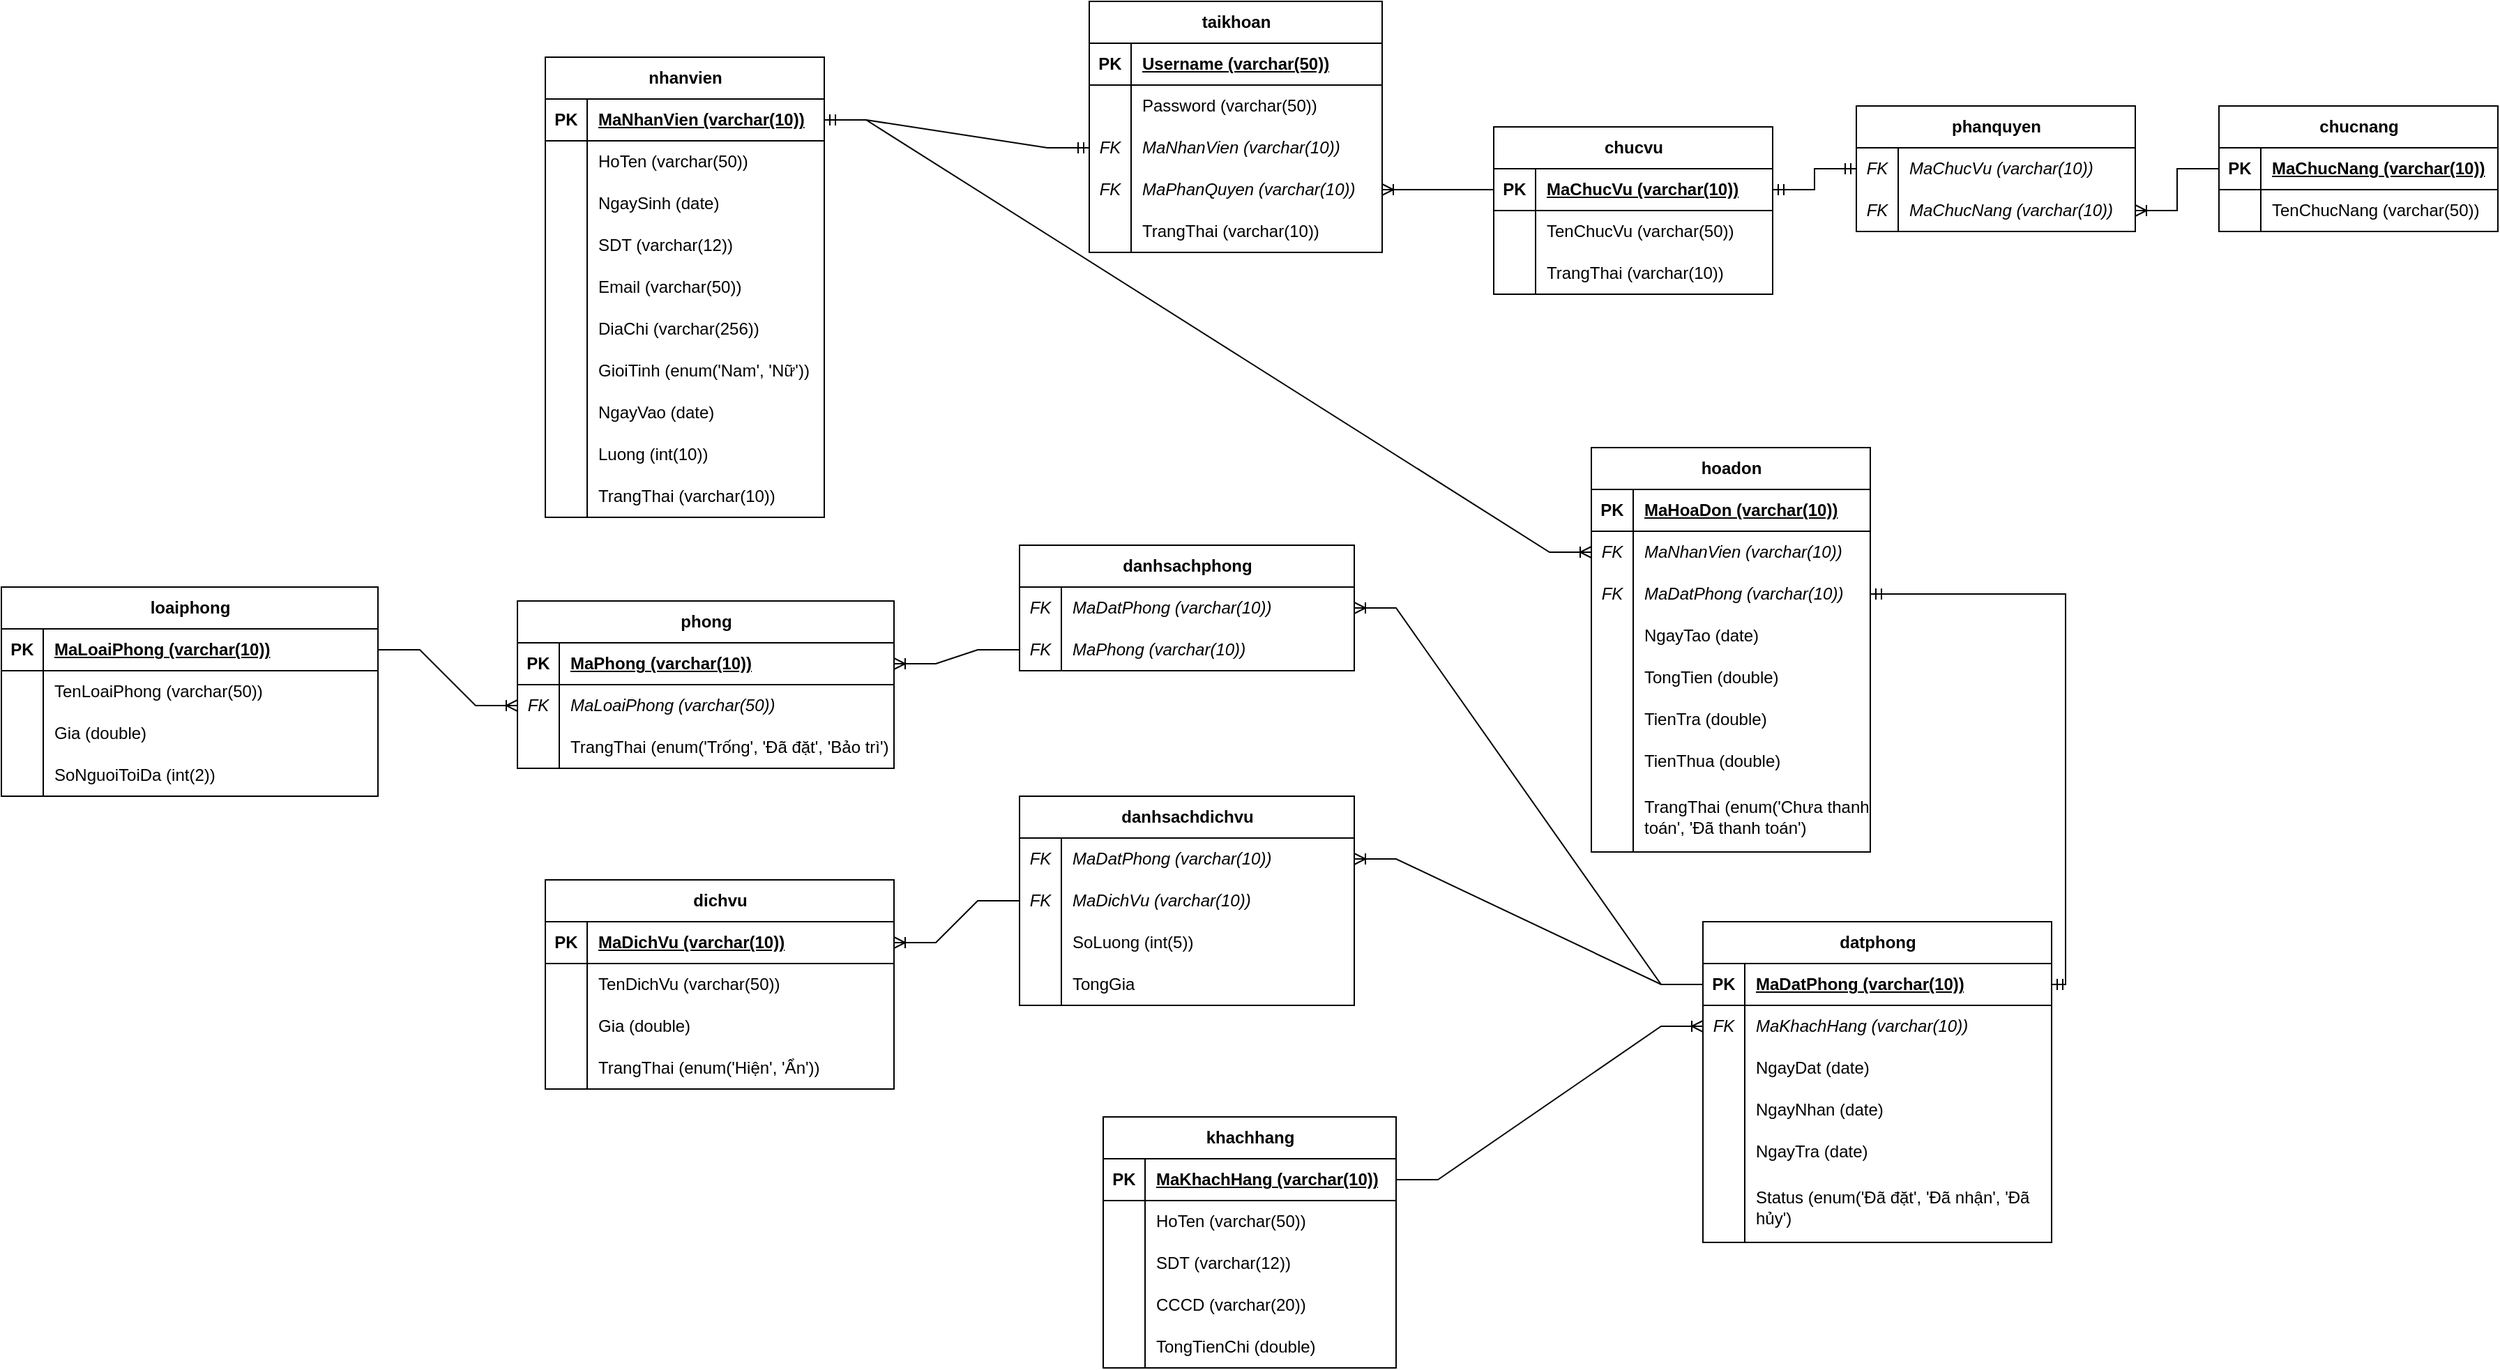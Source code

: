 <mxfile version="26.2.9">
  <diagram name="Trang-1" id="16PnQOKKnFnmOJlN0xtx">
    <mxGraphModel dx="3023" dy="612" grid="1" gridSize="10" guides="1" tooltips="1" connect="1" arrows="1" fold="1" page="1" pageScale="1" pageWidth="827" pageHeight="1169" math="0" shadow="0">
      <root>
        <mxCell id="0" />
        <mxCell id="1" parent="0" />
        <mxCell id="3I43kJkcKwYjgMuekKU--31" value="nhanvien" style="shape=table;startSize=30;container=1;collapsible=1;childLayout=tableLayout;fixedRows=1;rowLines=0;fontStyle=1;align=center;resizeLast=1;html=1;" parent="1" vertex="1">
          <mxGeometry x="-740" y="120" width="200" height="330" as="geometry" />
        </mxCell>
        <mxCell id="3I43kJkcKwYjgMuekKU--32" value="" style="shape=tableRow;horizontal=0;startSize=0;swimlaneHead=0;swimlaneBody=0;fillColor=none;collapsible=0;dropTarget=0;points=[[0,0.5],[1,0.5]];portConstraint=eastwest;top=0;left=0;right=0;bottom=1;" parent="3I43kJkcKwYjgMuekKU--31" vertex="1">
          <mxGeometry y="30" width="200" height="30" as="geometry" />
        </mxCell>
        <mxCell id="3I43kJkcKwYjgMuekKU--33" value="PK" style="shape=partialRectangle;connectable=0;fillColor=none;top=0;left=0;bottom=0;right=0;fontStyle=1;overflow=hidden;whiteSpace=wrap;html=1;" parent="3I43kJkcKwYjgMuekKU--32" vertex="1">
          <mxGeometry width="30" height="30" as="geometry">
            <mxRectangle width="30" height="30" as="alternateBounds" />
          </mxGeometry>
        </mxCell>
        <mxCell id="3I43kJkcKwYjgMuekKU--34" value="MaNhanVien (varchar(10))" style="shape=partialRectangle;connectable=0;fillColor=none;top=0;left=0;bottom=0;right=0;align=left;spacingLeft=6;fontStyle=5;overflow=hidden;whiteSpace=wrap;html=1;" parent="3I43kJkcKwYjgMuekKU--32" vertex="1">
          <mxGeometry x="30" width="170" height="30" as="geometry">
            <mxRectangle width="170" height="30" as="alternateBounds" />
          </mxGeometry>
        </mxCell>
        <mxCell id="3I43kJkcKwYjgMuekKU--35" value="" style="shape=tableRow;horizontal=0;startSize=0;swimlaneHead=0;swimlaneBody=0;fillColor=none;collapsible=0;dropTarget=0;points=[[0,0.5],[1,0.5]];portConstraint=eastwest;top=0;left=0;right=0;bottom=0;" parent="3I43kJkcKwYjgMuekKU--31" vertex="1">
          <mxGeometry y="60" width="200" height="30" as="geometry" />
        </mxCell>
        <mxCell id="3I43kJkcKwYjgMuekKU--36" value="" style="shape=partialRectangle;connectable=0;fillColor=none;top=0;left=0;bottom=0;right=0;editable=1;overflow=hidden;whiteSpace=wrap;html=1;" parent="3I43kJkcKwYjgMuekKU--35" vertex="1">
          <mxGeometry width="30" height="30" as="geometry">
            <mxRectangle width="30" height="30" as="alternateBounds" />
          </mxGeometry>
        </mxCell>
        <mxCell id="3I43kJkcKwYjgMuekKU--37" value="HoTen (varchar(50))" style="shape=partialRectangle;connectable=0;fillColor=none;top=0;left=0;bottom=0;right=0;align=left;spacingLeft=6;overflow=hidden;whiteSpace=wrap;html=1;" parent="3I43kJkcKwYjgMuekKU--35" vertex="1">
          <mxGeometry x="30" width="170" height="30" as="geometry">
            <mxRectangle width="170" height="30" as="alternateBounds" />
          </mxGeometry>
        </mxCell>
        <mxCell id="3I43kJkcKwYjgMuekKU--38" value="" style="shape=tableRow;horizontal=0;startSize=0;swimlaneHead=0;swimlaneBody=0;fillColor=none;collapsible=0;dropTarget=0;points=[[0,0.5],[1,0.5]];portConstraint=eastwest;top=0;left=0;right=0;bottom=0;" parent="3I43kJkcKwYjgMuekKU--31" vertex="1">
          <mxGeometry y="90" width="200" height="30" as="geometry" />
        </mxCell>
        <mxCell id="3I43kJkcKwYjgMuekKU--39" value="" style="shape=partialRectangle;connectable=0;fillColor=none;top=0;left=0;bottom=0;right=0;editable=1;overflow=hidden;whiteSpace=wrap;html=1;" parent="3I43kJkcKwYjgMuekKU--38" vertex="1">
          <mxGeometry width="30" height="30" as="geometry">
            <mxRectangle width="30" height="30" as="alternateBounds" />
          </mxGeometry>
        </mxCell>
        <mxCell id="3I43kJkcKwYjgMuekKU--40" value="NgaySinh (date)" style="shape=partialRectangle;connectable=0;fillColor=none;top=0;left=0;bottom=0;right=0;align=left;spacingLeft=6;overflow=hidden;whiteSpace=wrap;html=1;" parent="3I43kJkcKwYjgMuekKU--38" vertex="1">
          <mxGeometry x="30" width="170" height="30" as="geometry">
            <mxRectangle width="170" height="30" as="alternateBounds" />
          </mxGeometry>
        </mxCell>
        <mxCell id="3I43kJkcKwYjgMuekKU--41" value="" style="shape=tableRow;horizontal=0;startSize=0;swimlaneHead=0;swimlaneBody=0;fillColor=none;collapsible=0;dropTarget=0;points=[[0,0.5],[1,0.5]];portConstraint=eastwest;top=0;left=0;right=0;bottom=0;" parent="3I43kJkcKwYjgMuekKU--31" vertex="1">
          <mxGeometry y="120" width="200" height="30" as="geometry" />
        </mxCell>
        <mxCell id="3I43kJkcKwYjgMuekKU--42" value="" style="shape=partialRectangle;connectable=0;fillColor=none;top=0;left=0;bottom=0;right=0;editable=1;overflow=hidden;whiteSpace=wrap;html=1;" parent="3I43kJkcKwYjgMuekKU--41" vertex="1">
          <mxGeometry width="30" height="30" as="geometry">
            <mxRectangle width="30" height="30" as="alternateBounds" />
          </mxGeometry>
        </mxCell>
        <mxCell id="3I43kJkcKwYjgMuekKU--43" value="SDT (varchar(12))" style="shape=partialRectangle;connectable=0;fillColor=none;top=0;left=0;bottom=0;right=0;align=left;spacingLeft=6;overflow=hidden;whiteSpace=wrap;html=1;" parent="3I43kJkcKwYjgMuekKU--41" vertex="1">
          <mxGeometry x="30" width="170" height="30" as="geometry">
            <mxRectangle width="170" height="30" as="alternateBounds" />
          </mxGeometry>
        </mxCell>
        <mxCell id="3I43kJkcKwYjgMuekKU--44" value="" style="shape=tableRow;horizontal=0;startSize=0;swimlaneHead=0;swimlaneBody=0;fillColor=none;collapsible=0;dropTarget=0;points=[[0,0.5],[1,0.5]];portConstraint=eastwest;top=0;left=0;right=0;bottom=0;" parent="3I43kJkcKwYjgMuekKU--31" vertex="1">
          <mxGeometry y="150" width="200" height="30" as="geometry" />
        </mxCell>
        <mxCell id="3I43kJkcKwYjgMuekKU--45" value="" style="shape=partialRectangle;connectable=0;fillColor=none;top=0;left=0;bottom=0;right=0;editable=1;overflow=hidden;whiteSpace=wrap;html=1;" parent="3I43kJkcKwYjgMuekKU--44" vertex="1">
          <mxGeometry width="30" height="30" as="geometry">
            <mxRectangle width="30" height="30" as="alternateBounds" />
          </mxGeometry>
        </mxCell>
        <mxCell id="3I43kJkcKwYjgMuekKU--46" value="Email (varchar(50))" style="shape=partialRectangle;connectable=0;fillColor=none;top=0;left=0;bottom=0;right=0;align=left;spacingLeft=6;overflow=hidden;whiteSpace=wrap;html=1;" parent="3I43kJkcKwYjgMuekKU--44" vertex="1">
          <mxGeometry x="30" width="170" height="30" as="geometry">
            <mxRectangle width="170" height="30" as="alternateBounds" />
          </mxGeometry>
        </mxCell>
        <mxCell id="3I43kJkcKwYjgMuekKU--47" value="" style="shape=tableRow;horizontal=0;startSize=0;swimlaneHead=0;swimlaneBody=0;fillColor=none;collapsible=0;dropTarget=0;points=[[0,0.5],[1,0.5]];portConstraint=eastwest;top=0;left=0;right=0;bottom=0;" parent="3I43kJkcKwYjgMuekKU--31" vertex="1">
          <mxGeometry y="180" width="200" height="30" as="geometry" />
        </mxCell>
        <mxCell id="3I43kJkcKwYjgMuekKU--48" value="" style="shape=partialRectangle;connectable=0;fillColor=none;top=0;left=0;bottom=0;right=0;editable=1;overflow=hidden;whiteSpace=wrap;html=1;" parent="3I43kJkcKwYjgMuekKU--47" vertex="1">
          <mxGeometry width="30" height="30" as="geometry">
            <mxRectangle width="30" height="30" as="alternateBounds" />
          </mxGeometry>
        </mxCell>
        <mxCell id="3I43kJkcKwYjgMuekKU--49" value="DiaChi (varchar(256))" style="shape=partialRectangle;connectable=0;fillColor=none;top=0;left=0;bottom=0;right=0;align=left;spacingLeft=6;overflow=hidden;whiteSpace=wrap;html=1;" parent="3I43kJkcKwYjgMuekKU--47" vertex="1">
          <mxGeometry x="30" width="170" height="30" as="geometry">
            <mxRectangle width="170" height="30" as="alternateBounds" />
          </mxGeometry>
        </mxCell>
        <mxCell id="3I43kJkcKwYjgMuekKU--50" value="" style="shape=tableRow;horizontal=0;startSize=0;swimlaneHead=0;swimlaneBody=0;fillColor=none;collapsible=0;dropTarget=0;points=[[0,0.5],[1,0.5]];portConstraint=eastwest;top=0;left=0;right=0;bottom=0;" parent="3I43kJkcKwYjgMuekKU--31" vertex="1">
          <mxGeometry y="210" width="200" height="30" as="geometry" />
        </mxCell>
        <mxCell id="3I43kJkcKwYjgMuekKU--51" value="" style="shape=partialRectangle;connectable=0;fillColor=none;top=0;left=0;bottom=0;right=0;editable=1;overflow=hidden;whiteSpace=wrap;html=1;" parent="3I43kJkcKwYjgMuekKU--50" vertex="1">
          <mxGeometry width="30" height="30" as="geometry">
            <mxRectangle width="30" height="30" as="alternateBounds" />
          </mxGeometry>
        </mxCell>
        <mxCell id="3I43kJkcKwYjgMuekKU--52" value="GioiTinh (enum(&#39;Nam&#39;, &#39;Nữ&#39;))" style="shape=partialRectangle;connectable=0;fillColor=none;top=0;left=0;bottom=0;right=0;align=left;spacingLeft=6;overflow=hidden;whiteSpace=wrap;html=1;" parent="3I43kJkcKwYjgMuekKU--50" vertex="1">
          <mxGeometry x="30" width="170" height="30" as="geometry">
            <mxRectangle width="170" height="30" as="alternateBounds" />
          </mxGeometry>
        </mxCell>
        <mxCell id="3I43kJkcKwYjgMuekKU--56" value="" style="shape=tableRow;horizontal=0;startSize=0;swimlaneHead=0;swimlaneBody=0;fillColor=none;collapsible=0;dropTarget=0;points=[[0,0.5],[1,0.5]];portConstraint=eastwest;top=0;left=0;right=0;bottom=0;" parent="3I43kJkcKwYjgMuekKU--31" vertex="1">
          <mxGeometry y="240" width="200" height="30" as="geometry" />
        </mxCell>
        <mxCell id="3I43kJkcKwYjgMuekKU--57" value="" style="shape=partialRectangle;connectable=0;fillColor=none;top=0;left=0;bottom=0;right=0;editable=1;overflow=hidden;whiteSpace=wrap;html=1;" parent="3I43kJkcKwYjgMuekKU--56" vertex="1">
          <mxGeometry width="30" height="30" as="geometry">
            <mxRectangle width="30" height="30" as="alternateBounds" />
          </mxGeometry>
        </mxCell>
        <mxCell id="3I43kJkcKwYjgMuekKU--58" value="NgayVao (date)" style="shape=partialRectangle;connectable=0;fillColor=none;top=0;left=0;bottom=0;right=0;align=left;spacingLeft=6;overflow=hidden;whiteSpace=wrap;html=1;" parent="3I43kJkcKwYjgMuekKU--56" vertex="1">
          <mxGeometry x="30" width="170" height="30" as="geometry">
            <mxRectangle width="170" height="30" as="alternateBounds" />
          </mxGeometry>
        </mxCell>
        <mxCell id="DdDGbCMHmWGUXo6qVuHp-1" value="" style="shape=tableRow;horizontal=0;startSize=0;swimlaneHead=0;swimlaneBody=0;fillColor=none;collapsible=0;dropTarget=0;points=[[0,0.5],[1,0.5]];portConstraint=eastwest;top=0;left=0;right=0;bottom=0;" parent="3I43kJkcKwYjgMuekKU--31" vertex="1">
          <mxGeometry y="270" width="200" height="30" as="geometry" />
        </mxCell>
        <mxCell id="DdDGbCMHmWGUXo6qVuHp-2" value="" style="shape=partialRectangle;connectable=0;fillColor=none;top=0;left=0;bottom=0;right=0;editable=1;overflow=hidden;whiteSpace=wrap;html=1;" parent="DdDGbCMHmWGUXo6qVuHp-1" vertex="1">
          <mxGeometry width="30" height="30" as="geometry">
            <mxRectangle width="30" height="30" as="alternateBounds" />
          </mxGeometry>
        </mxCell>
        <mxCell id="DdDGbCMHmWGUXo6qVuHp-3" value="Luong (int(10))" style="shape=partialRectangle;connectable=0;fillColor=none;top=0;left=0;bottom=0;right=0;align=left;spacingLeft=6;overflow=hidden;whiteSpace=wrap;html=1;" parent="DdDGbCMHmWGUXo6qVuHp-1" vertex="1">
          <mxGeometry x="30" width="170" height="30" as="geometry">
            <mxRectangle width="170" height="30" as="alternateBounds" />
          </mxGeometry>
        </mxCell>
        <mxCell id="3I43kJkcKwYjgMuekKU--59" value="" style="shape=tableRow;horizontal=0;startSize=0;swimlaneHead=0;swimlaneBody=0;fillColor=none;collapsible=0;dropTarget=0;points=[[0,0.5],[1,0.5]];portConstraint=eastwest;top=0;left=0;right=0;bottom=0;" parent="3I43kJkcKwYjgMuekKU--31" vertex="1">
          <mxGeometry y="300" width="200" height="30" as="geometry" />
        </mxCell>
        <mxCell id="3I43kJkcKwYjgMuekKU--60" value="" style="shape=partialRectangle;connectable=0;fillColor=none;top=0;left=0;bottom=0;right=0;editable=1;overflow=hidden;whiteSpace=wrap;html=1;" parent="3I43kJkcKwYjgMuekKU--59" vertex="1">
          <mxGeometry width="30" height="30" as="geometry">
            <mxRectangle width="30" height="30" as="alternateBounds" />
          </mxGeometry>
        </mxCell>
        <mxCell id="3I43kJkcKwYjgMuekKU--61" value="TrangThai (varchar(10))" style="shape=partialRectangle;connectable=0;fillColor=none;top=0;left=0;bottom=0;right=0;align=left;spacingLeft=6;overflow=hidden;whiteSpace=wrap;html=1;" parent="3I43kJkcKwYjgMuekKU--59" vertex="1">
          <mxGeometry x="30" width="170" height="30" as="geometry">
            <mxRectangle width="170" height="30" as="alternateBounds" />
          </mxGeometry>
        </mxCell>
        <mxCell id="3I43kJkcKwYjgMuekKU--62" value="hoadon" style="shape=table;startSize=30;container=1;collapsible=1;childLayout=tableLayout;fixedRows=1;rowLines=0;fontStyle=1;align=center;resizeLast=1;html=1;" parent="1" vertex="1">
          <mxGeometry x="10" y="400" width="200" height="290" as="geometry" />
        </mxCell>
        <mxCell id="3I43kJkcKwYjgMuekKU--63" value="" style="shape=tableRow;horizontal=0;startSize=0;swimlaneHead=0;swimlaneBody=0;fillColor=none;collapsible=0;dropTarget=0;points=[[0,0.5],[1,0.5]];portConstraint=eastwest;top=0;left=0;right=0;bottom=1;" parent="3I43kJkcKwYjgMuekKU--62" vertex="1">
          <mxGeometry y="30" width="200" height="30" as="geometry" />
        </mxCell>
        <mxCell id="3I43kJkcKwYjgMuekKU--64" value="PK" style="shape=partialRectangle;connectable=0;fillColor=none;top=0;left=0;bottom=0;right=0;fontStyle=1;overflow=hidden;whiteSpace=wrap;html=1;" parent="3I43kJkcKwYjgMuekKU--63" vertex="1">
          <mxGeometry width="30" height="30" as="geometry">
            <mxRectangle width="30" height="30" as="alternateBounds" />
          </mxGeometry>
        </mxCell>
        <mxCell id="3I43kJkcKwYjgMuekKU--65" value="MaHoaDon (varchar(10))" style="shape=partialRectangle;connectable=0;fillColor=none;top=0;left=0;bottom=0;right=0;align=left;spacingLeft=6;fontStyle=5;overflow=hidden;whiteSpace=wrap;html=1;" parent="3I43kJkcKwYjgMuekKU--63" vertex="1">
          <mxGeometry x="30" width="170" height="30" as="geometry">
            <mxRectangle width="170" height="30" as="alternateBounds" />
          </mxGeometry>
        </mxCell>
        <mxCell id="3I43kJkcKwYjgMuekKU--66" value="" style="shape=tableRow;horizontal=0;startSize=0;swimlaneHead=0;swimlaneBody=0;fillColor=none;collapsible=0;dropTarget=0;points=[[0,0.5],[1,0.5]];portConstraint=eastwest;top=0;left=0;right=0;bottom=0;" parent="3I43kJkcKwYjgMuekKU--62" vertex="1">
          <mxGeometry y="60" width="200" height="30" as="geometry" />
        </mxCell>
        <mxCell id="3I43kJkcKwYjgMuekKU--67" value="FK" style="shape=partialRectangle;connectable=0;fillColor=none;top=0;left=0;bottom=0;right=0;editable=1;overflow=hidden;whiteSpace=wrap;html=1;fontStyle=2" parent="3I43kJkcKwYjgMuekKU--66" vertex="1">
          <mxGeometry width="30" height="30" as="geometry">
            <mxRectangle width="30" height="30" as="alternateBounds" />
          </mxGeometry>
        </mxCell>
        <mxCell id="3I43kJkcKwYjgMuekKU--68" value="MaNhanVien (varchar(10))" style="shape=partialRectangle;connectable=0;fillColor=none;top=0;left=0;bottom=0;right=0;align=left;spacingLeft=6;overflow=hidden;whiteSpace=wrap;html=1;fontStyle=2" parent="3I43kJkcKwYjgMuekKU--66" vertex="1">
          <mxGeometry x="30" width="170" height="30" as="geometry">
            <mxRectangle width="170" height="30" as="alternateBounds" />
          </mxGeometry>
        </mxCell>
        <mxCell id="DdDGbCMHmWGUXo6qVuHp-21" value="" style="shape=tableRow;horizontal=0;startSize=0;swimlaneHead=0;swimlaneBody=0;fillColor=none;collapsible=0;dropTarget=0;points=[[0,0.5],[1,0.5]];portConstraint=eastwest;top=0;left=0;right=0;bottom=0;" parent="3I43kJkcKwYjgMuekKU--62" vertex="1">
          <mxGeometry y="90" width="200" height="30" as="geometry" />
        </mxCell>
        <mxCell id="DdDGbCMHmWGUXo6qVuHp-22" value="FK" style="shape=partialRectangle;connectable=0;fillColor=none;top=0;left=0;bottom=0;right=0;editable=1;overflow=hidden;whiteSpace=wrap;html=1;fontStyle=2" parent="DdDGbCMHmWGUXo6qVuHp-21" vertex="1">
          <mxGeometry width="30" height="30" as="geometry">
            <mxRectangle width="30" height="30" as="alternateBounds" />
          </mxGeometry>
        </mxCell>
        <mxCell id="DdDGbCMHmWGUXo6qVuHp-23" value="MaDatPhong (varchar(10))" style="shape=partialRectangle;connectable=0;fillColor=none;top=0;left=0;bottom=0;right=0;align=left;spacingLeft=6;overflow=hidden;whiteSpace=wrap;html=1;fontStyle=2" parent="DdDGbCMHmWGUXo6qVuHp-21" vertex="1">
          <mxGeometry x="30" width="170" height="30" as="geometry">
            <mxRectangle width="170" height="30" as="alternateBounds" />
          </mxGeometry>
        </mxCell>
        <mxCell id="3I43kJkcKwYjgMuekKU--72" value="" style="shape=tableRow;horizontal=0;startSize=0;swimlaneHead=0;swimlaneBody=0;fillColor=none;collapsible=0;dropTarget=0;points=[[0,0.5],[1,0.5]];portConstraint=eastwest;top=0;left=0;right=0;bottom=0;" parent="3I43kJkcKwYjgMuekKU--62" vertex="1">
          <mxGeometry y="120" width="200" height="30" as="geometry" />
        </mxCell>
        <mxCell id="3I43kJkcKwYjgMuekKU--73" value="" style="shape=partialRectangle;connectable=0;fillColor=none;top=0;left=0;bottom=0;right=0;editable=1;overflow=hidden;whiteSpace=wrap;html=1;" parent="3I43kJkcKwYjgMuekKU--72" vertex="1">
          <mxGeometry width="30" height="30" as="geometry">
            <mxRectangle width="30" height="30" as="alternateBounds" />
          </mxGeometry>
        </mxCell>
        <mxCell id="3I43kJkcKwYjgMuekKU--74" value="NgayTao (date)" style="shape=partialRectangle;connectable=0;fillColor=none;top=0;left=0;bottom=0;right=0;align=left;spacingLeft=6;overflow=hidden;whiteSpace=wrap;html=1;" parent="3I43kJkcKwYjgMuekKU--72" vertex="1">
          <mxGeometry x="30" width="170" height="30" as="geometry">
            <mxRectangle width="170" height="30" as="alternateBounds" />
          </mxGeometry>
        </mxCell>
        <mxCell id="3I43kJkcKwYjgMuekKU--78" value="" style="shape=tableRow;horizontal=0;startSize=0;swimlaneHead=0;swimlaneBody=0;fillColor=none;collapsible=0;dropTarget=0;points=[[0,0.5],[1,0.5]];portConstraint=eastwest;top=0;left=0;right=0;bottom=0;" parent="3I43kJkcKwYjgMuekKU--62" vertex="1">
          <mxGeometry y="150" width="200" height="30" as="geometry" />
        </mxCell>
        <mxCell id="3I43kJkcKwYjgMuekKU--79" value="" style="shape=partialRectangle;connectable=0;fillColor=none;top=0;left=0;bottom=0;right=0;editable=1;overflow=hidden;whiteSpace=wrap;html=1;" parent="3I43kJkcKwYjgMuekKU--78" vertex="1">
          <mxGeometry width="30" height="30" as="geometry">
            <mxRectangle width="30" height="30" as="alternateBounds" />
          </mxGeometry>
        </mxCell>
        <mxCell id="3I43kJkcKwYjgMuekKU--80" value="TongTien (double)" style="shape=partialRectangle;connectable=0;fillColor=none;top=0;left=0;bottom=0;right=0;align=left;spacingLeft=6;overflow=hidden;whiteSpace=wrap;html=1;" parent="3I43kJkcKwYjgMuekKU--78" vertex="1">
          <mxGeometry x="30" width="170" height="30" as="geometry">
            <mxRectangle width="170" height="30" as="alternateBounds" />
          </mxGeometry>
        </mxCell>
        <mxCell id="3I43kJkcKwYjgMuekKU--274" value="" style="shape=tableRow;horizontal=0;startSize=0;swimlaneHead=0;swimlaneBody=0;fillColor=none;collapsible=0;dropTarget=0;points=[[0,0.5],[1,0.5]];portConstraint=eastwest;top=0;left=0;right=0;bottom=0;" parent="3I43kJkcKwYjgMuekKU--62" vertex="1">
          <mxGeometry y="180" width="200" height="30" as="geometry" />
        </mxCell>
        <mxCell id="3I43kJkcKwYjgMuekKU--275" value="" style="shape=partialRectangle;connectable=0;fillColor=none;top=0;left=0;bottom=0;right=0;editable=1;overflow=hidden;whiteSpace=wrap;html=1;" parent="3I43kJkcKwYjgMuekKU--274" vertex="1">
          <mxGeometry width="30" height="30" as="geometry">
            <mxRectangle width="30" height="30" as="alternateBounds" />
          </mxGeometry>
        </mxCell>
        <mxCell id="3I43kJkcKwYjgMuekKU--276" value="TienTra (double)" style="shape=partialRectangle;connectable=0;fillColor=none;top=0;left=0;bottom=0;right=0;align=left;spacingLeft=6;overflow=hidden;whiteSpace=wrap;html=1;" parent="3I43kJkcKwYjgMuekKU--274" vertex="1">
          <mxGeometry x="30" width="170" height="30" as="geometry">
            <mxRectangle width="170" height="30" as="alternateBounds" />
          </mxGeometry>
        </mxCell>
        <mxCell id="3I43kJkcKwYjgMuekKU--277" value="" style="shape=tableRow;horizontal=0;startSize=0;swimlaneHead=0;swimlaneBody=0;fillColor=none;collapsible=0;dropTarget=0;points=[[0,0.5],[1,0.5]];portConstraint=eastwest;top=0;left=0;right=0;bottom=0;" parent="3I43kJkcKwYjgMuekKU--62" vertex="1">
          <mxGeometry y="210" width="200" height="30" as="geometry" />
        </mxCell>
        <mxCell id="3I43kJkcKwYjgMuekKU--278" value="" style="shape=partialRectangle;connectable=0;fillColor=none;top=0;left=0;bottom=0;right=0;editable=1;overflow=hidden;whiteSpace=wrap;html=1;" parent="3I43kJkcKwYjgMuekKU--277" vertex="1">
          <mxGeometry width="30" height="30" as="geometry">
            <mxRectangle width="30" height="30" as="alternateBounds" />
          </mxGeometry>
        </mxCell>
        <mxCell id="3I43kJkcKwYjgMuekKU--279" value="TienThua (double)" style="shape=partialRectangle;connectable=0;fillColor=none;top=0;left=0;bottom=0;right=0;align=left;spacingLeft=6;overflow=hidden;whiteSpace=wrap;html=1;" parent="3I43kJkcKwYjgMuekKU--277" vertex="1">
          <mxGeometry x="30" width="170" height="30" as="geometry">
            <mxRectangle width="170" height="30" as="alternateBounds" />
          </mxGeometry>
        </mxCell>
        <mxCell id="3I43kJkcKwYjgMuekKU--199" value="" style="shape=tableRow;horizontal=0;startSize=0;swimlaneHead=0;swimlaneBody=0;fillColor=none;collapsible=0;dropTarget=0;points=[[0,0.5],[1,0.5]];portConstraint=eastwest;top=0;left=0;right=0;bottom=0;" parent="3I43kJkcKwYjgMuekKU--62" vertex="1">
          <mxGeometry y="240" width="200" height="50" as="geometry" />
        </mxCell>
        <mxCell id="3I43kJkcKwYjgMuekKU--200" value="" style="shape=partialRectangle;connectable=0;fillColor=none;top=0;left=0;bottom=0;right=0;editable=1;overflow=hidden;whiteSpace=wrap;html=1;" parent="3I43kJkcKwYjgMuekKU--199" vertex="1">
          <mxGeometry width="30" height="50" as="geometry">
            <mxRectangle width="30" height="50" as="alternateBounds" />
          </mxGeometry>
        </mxCell>
        <mxCell id="3I43kJkcKwYjgMuekKU--201" value="TrangThai (enum(&#39;Chưa thanh toán&#39;, &#39;Đã thanh toán&#39;)" style="shape=partialRectangle;connectable=0;fillColor=none;top=0;left=0;bottom=0;right=0;align=left;spacingLeft=6;overflow=hidden;whiteSpace=wrap;html=1;" parent="3I43kJkcKwYjgMuekKU--199" vertex="1">
          <mxGeometry x="30" width="170" height="50" as="geometry">
            <mxRectangle width="170" height="50" as="alternateBounds" />
          </mxGeometry>
        </mxCell>
        <mxCell id="3I43kJkcKwYjgMuekKU--81" value="danhsachphong" style="shape=table;startSize=30;container=1;collapsible=1;childLayout=tableLayout;fixedRows=1;rowLines=0;fontStyle=1;align=center;resizeLast=1;html=1;" parent="1" vertex="1">
          <mxGeometry x="-400" y="470" width="240" height="90" as="geometry" />
        </mxCell>
        <mxCell id="3I43kJkcKwYjgMuekKU--85" value="" style="shape=tableRow;horizontal=0;startSize=0;swimlaneHead=0;swimlaneBody=0;fillColor=none;collapsible=0;dropTarget=0;points=[[0,0.5],[1,0.5]];portConstraint=eastwest;top=0;left=0;right=0;bottom=0;" parent="3I43kJkcKwYjgMuekKU--81" vertex="1">
          <mxGeometry y="30" width="240" height="30" as="geometry" />
        </mxCell>
        <mxCell id="3I43kJkcKwYjgMuekKU--86" value="FK" style="shape=partialRectangle;connectable=0;fillColor=none;top=0;left=0;bottom=0;right=0;editable=1;overflow=hidden;whiteSpace=wrap;html=1;fontStyle=2" parent="3I43kJkcKwYjgMuekKU--85" vertex="1">
          <mxGeometry width="30" height="30" as="geometry">
            <mxRectangle width="30" height="30" as="alternateBounds" />
          </mxGeometry>
        </mxCell>
        <mxCell id="3I43kJkcKwYjgMuekKU--87" value="MaDatPhong (varchar(10))" style="shape=partialRectangle;connectable=0;fillColor=none;top=0;left=0;bottom=0;right=0;align=left;spacingLeft=6;overflow=hidden;whiteSpace=wrap;html=1;fontStyle=2" parent="3I43kJkcKwYjgMuekKU--85" vertex="1">
          <mxGeometry x="30" width="210" height="30" as="geometry">
            <mxRectangle width="210" height="30" as="alternateBounds" />
          </mxGeometry>
        </mxCell>
        <mxCell id="3I43kJkcKwYjgMuekKU--88" value="" style="shape=tableRow;horizontal=0;startSize=0;swimlaneHead=0;swimlaneBody=0;fillColor=none;collapsible=0;dropTarget=0;points=[[0,0.5],[1,0.5]];portConstraint=eastwest;top=0;left=0;right=0;bottom=0;" parent="3I43kJkcKwYjgMuekKU--81" vertex="1">
          <mxGeometry y="60" width="240" height="30" as="geometry" />
        </mxCell>
        <mxCell id="3I43kJkcKwYjgMuekKU--89" value="FK" style="shape=partialRectangle;connectable=0;fillColor=none;top=0;left=0;bottom=0;right=0;editable=1;overflow=hidden;whiteSpace=wrap;html=1;fontStyle=2" parent="3I43kJkcKwYjgMuekKU--88" vertex="1">
          <mxGeometry width="30" height="30" as="geometry">
            <mxRectangle width="30" height="30" as="alternateBounds" />
          </mxGeometry>
        </mxCell>
        <mxCell id="3I43kJkcKwYjgMuekKU--90" value="&lt;span style=&quot;background-color: transparent; color: light-dark(rgb(0, 0, 0), rgb(255, 255, 255));&quot;&gt;MaPhong (&lt;/span&gt;&lt;span style=&quot;background-color: transparent; color: light-dark(rgb(0, 0, 0), rgb(255, 255, 255));&quot;&gt;varchar(10)&lt;/span&gt;&lt;span style=&quot;background-color: transparent; color: light-dark(rgb(0, 0, 0), rgb(255, 255, 255));&quot;&gt;)&lt;/span&gt;" style="shape=partialRectangle;connectable=0;fillColor=none;top=0;left=0;bottom=0;right=0;align=left;spacingLeft=6;overflow=hidden;whiteSpace=wrap;html=1;fontStyle=2" parent="3I43kJkcKwYjgMuekKU--88" vertex="1">
          <mxGeometry x="30" width="210" height="30" as="geometry">
            <mxRectangle width="210" height="30" as="alternateBounds" />
          </mxGeometry>
        </mxCell>
        <mxCell id="3I43kJkcKwYjgMuekKU--100" value="khachhang" style="shape=table;startSize=30;container=1;collapsible=1;childLayout=tableLayout;fixedRows=1;rowLines=0;fontStyle=1;align=center;resizeLast=1;html=1;" parent="1" vertex="1">
          <mxGeometry x="-340" y="880" width="210" height="180" as="geometry" />
        </mxCell>
        <mxCell id="3I43kJkcKwYjgMuekKU--101" value="" style="shape=tableRow;horizontal=0;startSize=0;swimlaneHead=0;swimlaneBody=0;fillColor=none;collapsible=0;dropTarget=0;points=[[0,0.5],[1,0.5]];portConstraint=eastwest;top=0;left=0;right=0;bottom=1;" parent="3I43kJkcKwYjgMuekKU--100" vertex="1">
          <mxGeometry y="30" width="210" height="30" as="geometry" />
        </mxCell>
        <mxCell id="3I43kJkcKwYjgMuekKU--102" value="PK" style="shape=partialRectangle;connectable=0;fillColor=none;top=0;left=0;bottom=0;right=0;fontStyle=1;overflow=hidden;whiteSpace=wrap;html=1;" parent="3I43kJkcKwYjgMuekKU--101" vertex="1">
          <mxGeometry width="30" height="30" as="geometry">
            <mxRectangle width="30" height="30" as="alternateBounds" />
          </mxGeometry>
        </mxCell>
        <mxCell id="3I43kJkcKwYjgMuekKU--103" value="MaKhachHang (varchar(10))" style="shape=partialRectangle;connectable=0;fillColor=none;top=0;left=0;bottom=0;right=0;align=left;spacingLeft=6;fontStyle=5;overflow=hidden;whiteSpace=wrap;html=1;" parent="3I43kJkcKwYjgMuekKU--101" vertex="1">
          <mxGeometry x="30" width="180" height="30" as="geometry">
            <mxRectangle width="180" height="30" as="alternateBounds" />
          </mxGeometry>
        </mxCell>
        <mxCell id="3I43kJkcKwYjgMuekKU--104" value="" style="shape=tableRow;horizontal=0;startSize=0;swimlaneHead=0;swimlaneBody=0;fillColor=none;collapsible=0;dropTarget=0;points=[[0,0.5],[1,0.5]];portConstraint=eastwest;top=0;left=0;right=0;bottom=0;" parent="3I43kJkcKwYjgMuekKU--100" vertex="1">
          <mxGeometry y="60" width="210" height="30" as="geometry" />
        </mxCell>
        <mxCell id="3I43kJkcKwYjgMuekKU--105" value="" style="shape=partialRectangle;connectable=0;fillColor=none;top=0;left=0;bottom=0;right=0;editable=1;overflow=hidden;whiteSpace=wrap;html=1;" parent="3I43kJkcKwYjgMuekKU--104" vertex="1">
          <mxGeometry width="30" height="30" as="geometry">
            <mxRectangle width="30" height="30" as="alternateBounds" />
          </mxGeometry>
        </mxCell>
        <mxCell id="3I43kJkcKwYjgMuekKU--106" value="HoTen (varchar(50))" style="shape=partialRectangle;connectable=0;fillColor=none;top=0;left=0;bottom=0;right=0;align=left;spacingLeft=6;overflow=hidden;whiteSpace=wrap;html=1;" parent="3I43kJkcKwYjgMuekKU--104" vertex="1">
          <mxGeometry x="30" width="180" height="30" as="geometry">
            <mxRectangle width="180" height="30" as="alternateBounds" />
          </mxGeometry>
        </mxCell>
        <mxCell id="3I43kJkcKwYjgMuekKU--107" value="" style="shape=tableRow;horizontal=0;startSize=0;swimlaneHead=0;swimlaneBody=0;fillColor=none;collapsible=0;dropTarget=0;points=[[0,0.5],[1,0.5]];portConstraint=eastwest;top=0;left=0;right=0;bottom=0;" parent="3I43kJkcKwYjgMuekKU--100" vertex="1">
          <mxGeometry y="90" width="210" height="30" as="geometry" />
        </mxCell>
        <mxCell id="3I43kJkcKwYjgMuekKU--108" value="" style="shape=partialRectangle;connectable=0;fillColor=none;top=0;left=0;bottom=0;right=0;editable=1;overflow=hidden;whiteSpace=wrap;html=1;" parent="3I43kJkcKwYjgMuekKU--107" vertex="1">
          <mxGeometry width="30" height="30" as="geometry">
            <mxRectangle width="30" height="30" as="alternateBounds" />
          </mxGeometry>
        </mxCell>
        <mxCell id="3I43kJkcKwYjgMuekKU--109" value="SDT (varchar(12))" style="shape=partialRectangle;connectable=0;fillColor=none;top=0;left=0;bottom=0;right=0;align=left;spacingLeft=6;overflow=hidden;whiteSpace=wrap;html=1;" parent="3I43kJkcKwYjgMuekKU--107" vertex="1">
          <mxGeometry x="30" width="180" height="30" as="geometry">
            <mxRectangle width="180" height="30" as="alternateBounds" />
          </mxGeometry>
        </mxCell>
        <mxCell id="3I43kJkcKwYjgMuekKU--140" value="" style="shape=tableRow;horizontal=0;startSize=0;swimlaneHead=0;swimlaneBody=0;fillColor=none;collapsible=0;dropTarget=0;points=[[0,0.5],[1,0.5]];portConstraint=eastwest;top=0;left=0;right=0;bottom=0;" parent="3I43kJkcKwYjgMuekKU--100" vertex="1">
          <mxGeometry y="120" width="210" height="30" as="geometry" />
        </mxCell>
        <mxCell id="3I43kJkcKwYjgMuekKU--141" value="" style="shape=partialRectangle;connectable=0;fillColor=none;top=0;left=0;bottom=0;right=0;editable=1;overflow=hidden;whiteSpace=wrap;html=1;" parent="3I43kJkcKwYjgMuekKU--140" vertex="1">
          <mxGeometry width="30" height="30" as="geometry">
            <mxRectangle width="30" height="30" as="alternateBounds" />
          </mxGeometry>
        </mxCell>
        <mxCell id="3I43kJkcKwYjgMuekKU--142" value="CCCD (varchar(20))" style="shape=partialRectangle;connectable=0;fillColor=none;top=0;left=0;bottom=0;right=0;align=left;spacingLeft=6;overflow=hidden;whiteSpace=wrap;html=1;" parent="3I43kJkcKwYjgMuekKU--140" vertex="1">
          <mxGeometry x="30" width="180" height="30" as="geometry">
            <mxRectangle width="180" height="30" as="alternateBounds" />
          </mxGeometry>
        </mxCell>
        <mxCell id="3I43kJkcKwYjgMuekKU--110" value="" style="shape=tableRow;horizontal=0;startSize=0;swimlaneHead=0;swimlaneBody=0;fillColor=none;collapsible=0;dropTarget=0;points=[[0,0.5],[1,0.5]];portConstraint=eastwest;top=0;left=0;right=0;bottom=0;" parent="3I43kJkcKwYjgMuekKU--100" vertex="1">
          <mxGeometry y="150" width="210" height="30" as="geometry" />
        </mxCell>
        <mxCell id="3I43kJkcKwYjgMuekKU--111" value="" style="shape=partialRectangle;connectable=0;fillColor=none;top=0;left=0;bottom=0;right=0;editable=1;overflow=hidden;whiteSpace=wrap;html=1;" parent="3I43kJkcKwYjgMuekKU--110" vertex="1">
          <mxGeometry width="30" height="30" as="geometry">
            <mxRectangle width="30" height="30" as="alternateBounds" />
          </mxGeometry>
        </mxCell>
        <mxCell id="3I43kJkcKwYjgMuekKU--112" value="TongTienChi (double)" style="shape=partialRectangle;connectable=0;fillColor=none;top=0;left=0;bottom=0;right=0;align=left;spacingLeft=6;overflow=hidden;whiteSpace=wrap;html=1;" parent="3I43kJkcKwYjgMuekKU--110" vertex="1">
          <mxGeometry x="30" width="180" height="30" as="geometry">
            <mxRectangle width="180" height="30" as="alternateBounds" />
          </mxGeometry>
        </mxCell>
        <object label="taikhoan" id="3I43kJkcKwYjgMuekKU--113">
          <mxCell style="shape=table;startSize=30;container=1;collapsible=1;childLayout=tableLayout;fixedRows=1;rowLines=0;fontStyle=1;align=center;resizeLast=1;html=1;" parent="1" vertex="1">
            <mxGeometry x="-350" y="80" width="210" height="180" as="geometry" />
          </mxCell>
        </object>
        <mxCell id="3I43kJkcKwYjgMuekKU--114" value="" style="shape=tableRow;horizontal=0;startSize=0;swimlaneHead=0;swimlaneBody=0;fillColor=none;collapsible=0;dropTarget=0;points=[[0,0.5],[1,0.5]];portConstraint=eastwest;top=0;left=0;right=0;bottom=1;" parent="3I43kJkcKwYjgMuekKU--113" vertex="1">
          <mxGeometry y="30" width="210" height="30" as="geometry" />
        </mxCell>
        <mxCell id="3I43kJkcKwYjgMuekKU--115" value="PK" style="shape=partialRectangle;connectable=0;fillColor=none;top=0;left=0;bottom=0;right=0;fontStyle=1;overflow=hidden;whiteSpace=wrap;html=1;" parent="3I43kJkcKwYjgMuekKU--114" vertex="1">
          <mxGeometry width="30" height="30" as="geometry">
            <mxRectangle width="30" height="30" as="alternateBounds" />
          </mxGeometry>
        </mxCell>
        <mxCell id="3I43kJkcKwYjgMuekKU--116" value="Username (varchar(50))" style="shape=partialRectangle;connectable=0;fillColor=none;top=0;left=0;bottom=0;right=0;align=left;spacingLeft=6;fontStyle=5;overflow=hidden;whiteSpace=wrap;html=1;" parent="3I43kJkcKwYjgMuekKU--114" vertex="1">
          <mxGeometry x="30" width="180" height="30" as="geometry">
            <mxRectangle width="180" height="30" as="alternateBounds" />
          </mxGeometry>
        </mxCell>
        <mxCell id="3I43kJkcKwYjgMuekKU--117" value="" style="shape=tableRow;horizontal=0;startSize=0;swimlaneHead=0;swimlaneBody=0;fillColor=none;collapsible=0;dropTarget=0;points=[[0,0.5],[1,0.5]];portConstraint=eastwest;top=0;left=0;right=0;bottom=0;" parent="3I43kJkcKwYjgMuekKU--113" vertex="1">
          <mxGeometry y="60" width="210" height="30" as="geometry" />
        </mxCell>
        <mxCell id="3I43kJkcKwYjgMuekKU--118" value="" style="shape=partialRectangle;connectable=0;fillColor=none;top=0;left=0;bottom=0;right=0;editable=1;overflow=hidden;whiteSpace=wrap;html=1;" parent="3I43kJkcKwYjgMuekKU--117" vertex="1">
          <mxGeometry width="30" height="30" as="geometry">
            <mxRectangle width="30" height="30" as="alternateBounds" />
          </mxGeometry>
        </mxCell>
        <mxCell id="3I43kJkcKwYjgMuekKU--119" value="Password (varchar(50))" style="shape=partialRectangle;connectable=0;fillColor=none;top=0;left=0;bottom=0;right=0;align=left;spacingLeft=6;overflow=hidden;whiteSpace=wrap;html=1;" parent="3I43kJkcKwYjgMuekKU--117" vertex="1">
          <mxGeometry x="30" width="180" height="30" as="geometry">
            <mxRectangle width="180" height="30" as="alternateBounds" />
          </mxGeometry>
        </mxCell>
        <mxCell id="3I43kJkcKwYjgMuekKU--120" value="" style="shape=tableRow;horizontal=0;startSize=0;swimlaneHead=0;swimlaneBody=0;fillColor=none;collapsible=0;dropTarget=0;points=[[0,0.5],[1,0.5]];portConstraint=eastwest;top=0;left=0;right=0;bottom=0;" parent="3I43kJkcKwYjgMuekKU--113" vertex="1">
          <mxGeometry y="90" width="210" height="30" as="geometry" />
        </mxCell>
        <mxCell id="3I43kJkcKwYjgMuekKU--121" value="FK" style="shape=partialRectangle;connectable=0;fillColor=none;top=0;left=0;bottom=0;right=0;editable=1;overflow=hidden;whiteSpace=wrap;html=1;fontStyle=2" parent="3I43kJkcKwYjgMuekKU--120" vertex="1">
          <mxGeometry width="30" height="30" as="geometry">
            <mxRectangle width="30" height="30" as="alternateBounds" />
          </mxGeometry>
        </mxCell>
        <mxCell id="3I43kJkcKwYjgMuekKU--122" value="MaNhanVien (varchar(10))" style="shape=partialRectangle;connectable=0;fillColor=none;top=0;left=0;bottom=0;right=0;align=left;spacingLeft=6;overflow=hidden;whiteSpace=wrap;html=1;fontStyle=2" parent="3I43kJkcKwYjgMuekKU--120" vertex="1">
          <mxGeometry x="30" width="180" height="30" as="geometry">
            <mxRectangle width="180" height="30" as="alternateBounds" />
          </mxGeometry>
        </mxCell>
        <mxCell id="3I43kJkcKwYjgMuekKU--123" value="" style="shape=tableRow;horizontal=0;startSize=0;swimlaneHead=0;swimlaneBody=0;fillColor=none;collapsible=0;dropTarget=0;points=[[0,0.5],[1,0.5]];portConstraint=eastwest;top=0;left=0;right=0;bottom=0;" parent="3I43kJkcKwYjgMuekKU--113" vertex="1">
          <mxGeometry y="120" width="210" height="30" as="geometry" />
        </mxCell>
        <mxCell id="3I43kJkcKwYjgMuekKU--124" value="FK" style="shape=partialRectangle;connectable=0;fillColor=none;top=0;left=0;bottom=0;right=0;editable=1;overflow=hidden;whiteSpace=wrap;html=1;fontStyle=2" parent="3I43kJkcKwYjgMuekKU--123" vertex="1">
          <mxGeometry width="30" height="30" as="geometry">
            <mxRectangle width="30" height="30" as="alternateBounds" />
          </mxGeometry>
        </mxCell>
        <mxCell id="3I43kJkcKwYjgMuekKU--125" value="MaPhanQuyen (varchar(10))" style="shape=partialRectangle;connectable=0;fillColor=none;top=0;left=0;bottom=0;right=0;align=left;spacingLeft=6;overflow=hidden;whiteSpace=wrap;html=1;fontStyle=2" parent="3I43kJkcKwYjgMuekKU--123" vertex="1">
          <mxGeometry x="30" width="180" height="30" as="geometry">
            <mxRectangle width="180" height="30" as="alternateBounds" />
          </mxGeometry>
        </mxCell>
        <mxCell id="3I43kJkcKwYjgMuekKU--126" value="" style="shape=tableRow;horizontal=0;startSize=0;swimlaneHead=0;swimlaneBody=0;fillColor=none;collapsible=0;dropTarget=0;points=[[0,0.5],[1,0.5]];portConstraint=eastwest;top=0;left=0;right=0;bottom=0;" parent="3I43kJkcKwYjgMuekKU--113" vertex="1">
          <mxGeometry y="150" width="210" height="30" as="geometry" />
        </mxCell>
        <mxCell id="3I43kJkcKwYjgMuekKU--127" value="" style="shape=partialRectangle;connectable=0;fillColor=none;top=0;left=0;bottom=0;right=0;editable=1;overflow=hidden;whiteSpace=wrap;html=1;fontStyle=2" parent="3I43kJkcKwYjgMuekKU--126" vertex="1">
          <mxGeometry width="30" height="30" as="geometry">
            <mxRectangle width="30" height="30" as="alternateBounds" />
          </mxGeometry>
        </mxCell>
        <mxCell id="3I43kJkcKwYjgMuekKU--128" value="&lt;span style=&quot;font-style: normal;&quot;&gt;TrangThai&lt;/span&gt;&lt;span style=&quot;font-style: normal; background-color: transparent; color: light-dark(rgb(0, 0, 0), rgb(255, 255, 255));&quot;&gt;&amp;nbsp;(varchar(10))&lt;/span&gt;" style="shape=partialRectangle;connectable=0;fillColor=none;top=0;left=0;bottom=0;right=0;align=left;spacingLeft=6;overflow=hidden;whiteSpace=wrap;html=1;fontStyle=2" parent="3I43kJkcKwYjgMuekKU--126" vertex="1">
          <mxGeometry x="30" width="180" height="30" as="geometry">
            <mxRectangle width="180" height="30" as="alternateBounds" />
          </mxGeometry>
        </mxCell>
        <mxCell id="3I43kJkcKwYjgMuekKU--129" value="chucvu" style="shape=table;startSize=30;container=1;collapsible=1;childLayout=tableLayout;fixedRows=1;rowLines=0;fontStyle=1;align=center;resizeLast=1;html=1;" parent="1" vertex="1">
          <mxGeometry x="-60" y="170" width="200" height="120" as="geometry" />
        </mxCell>
        <mxCell id="3I43kJkcKwYjgMuekKU--130" value="" style="shape=tableRow;horizontal=0;startSize=0;swimlaneHead=0;swimlaneBody=0;fillColor=none;collapsible=0;dropTarget=0;points=[[0,0.5],[1,0.5]];portConstraint=eastwest;top=0;left=0;right=0;bottom=1;" parent="3I43kJkcKwYjgMuekKU--129" vertex="1">
          <mxGeometry y="30" width="200" height="30" as="geometry" />
        </mxCell>
        <mxCell id="3I43kJkcKwYjgMuekKU--131" value="PK" style="shape=partialRectangle;connectable=0;fillColor=none;top=0;left=0;bottom=0;right=0;fontStyle=1;overflow=hidden;whiteSpace=wrap;html=1;" parent="3I43kJkcKwYjgMuekKU--130" vertex="1">
          <mxGeometry width="30" height="30" as="geometry">
            <mxRectangle width="30" height="30" as="alternateBounds" />
          </mxGeometry>
        </mxCell>
        <mxCell id="3I43kJkcKwYjgMuekKU--132" value="MaChucVu (varchar(10))" style="shape=partialRectangle;connectable=0;fillColor=none;top=0;left=0;bottom=0;right=0;align=left;spacingLeft=6;fontStyle=5;overflow=hidden;whiteSpace=wrap;html=1;" parent="3I43kJkcKwYjgMuekKU--130" vertex="1">
          <mxGeometry x="30" width="170" height="30" as="geometry">
            <mxRectangle width="170" height="30" as="alternateBounds" />
          </mxGeometry>
        </mxCell>
        <mxCell id="3I43kJkcKwYjgMuekKU--133" value="" style="shape=tableRow;horizontal=0;startSize=0;swimlaneHead=0;swimlaneBody=0;fillColor=none;collapsible=0;dropTarget=0;points=[[0,0.5],[1,0.5]];portConstraint=eastwest;top=0;left=0;right=0;bottom=0;" parent="3I43kJkcKwYjgMuekKU--129" vertex="1">
          <mxGeometry y="60" width="200" height="30" as="geometry" />
        </mxCell>
        <mxCell id="3I43kJkcKwYjgMuekKU--134" value="" style="shape=partialRectangle;connectable=0;fillColor=none;top=0;left=0;bottom=0;right=0;editable=1;overflow=hidden;whiteSpace=wrap;html=1;" parent="3I43kJkcKwYjgMuekKU--133" vertex="1">
          <mxGeometry width="30" height="30" as="geometry">
            <mxRectangle width="30" height="30" as="alternateBounds" />
          </mxGeometry>
        </mxCell>
        <mxCell id="3I43kJkcKwYjgMuekKU--135" value="TenChucVu (varchar(50))" style="shape=partialRectangle;connectable=0;fillColor=none;top=0;left=0;bottom=0;right=0;align=left;spacingLeft=6;overflow=hidden;whiteSpace=wrap;html=1;" parent="3I43kJkcKwYjgMuekKU--133" vertex="1">
          <mxGeometry x="30" width="170" height="30" as="geometry">
            <mxRectangle width="170" height="30" as="alternateBounds" />
          </mxGeometry>
        </mxCell>
        <mxCell id="6dnL-RWuS2hUIak9fsjz-12" value="" style="shape=tableRow;horizontal=0;startSize=0;swimlaneHead=0;swimlaneBody=0;fillColor=none;collapsible=0;dropTarget=0;points=[[0,0.5],[1,0.5]];portConstraint=eastwest;top=0;left=0;right=0;bottom=0;" parent="3I43kJkcKwYjgMuekKU--129" vertex="1">
          <mxGeometry y="90" width="200" height="30" as="geometry" />
        </mxCell>
        <mxCell id="6dnL-RWuS2hUIak9fsjz-13" value="" style="shape=partialRectangle;connectable=0;fillColor=none;top=0;left=0;bottom=0;right=0;editable=1;overflow=hidden;whiteSpace=wrap;html=1;" parent="6dnL-RWuS2hUIak9fsjz-12" vertex="1">
          <mxGeometry width="30" height="30" as="geometry">
            <mxRectangle width="30" height="30" as="alternateBounds" />
          </mxGeometry>
        </mxCell>
        <mxCell id="6dnL-RWuS2hUIak9fsjz-14" value="TrangThai (varchar(10))" style="shape=partialRectangle;connectable=0;fillColor=none;top=0;left=0;bottom=0;right=0;align=left;spacingLeft=6;overflow=hidden;whiteSpace=wrap;html=1;" parent="6dnL-RWuS2hUIak9fsjz-12" vertex="1">
          <mxGeometry x="30" width="170" height="30" as="geometry">
            <mxRectangle width="170" height="30" as="alternateBounds" />
          </mxGeometry>
        </mxCell>
        <mxCell id="3I43kJkcKwYjgMuekKU--139" value="" style="edgeStyle=entityRelationEdgeStyle;fontSize=12;html=1;endArrow=ERoneToMany;rounded=0;exitX=0;exitY=0.5;exitDx=0;exitDy=0;" parent="1" source="3I43kJkcKwYjgMuekKU--130" target="3I43kJkcKwYjgMuekKU--123" edge="1">
          <mxGeometry width="100" height="100" relative="1" as="geometry">
            <mxPoint x="-50" y="290" as="sourcePoint" />
            <mxPoint x="-70" y="235" as="targetPoint" />
            <Array as="points">
              <mxPoint x="-40" y="190" />
            </Array>
          </mxGeometry>
        </mxCell>
        <mxCell id="3I43kJkcKwYjgMuekKU--143" value="phong" style="shape=table;startSize=30;container=1;collapsible=1;childLayout=tableLayout;fixedRows=1;rowLines=0;fontStyle=1;align=center;resizeLast=1;html=1;" parent="1" vertex="1">
          <mxGeometry x="-760" y="510" width="270" height="120" as="geometry" />
        </mxCell>
        <mxCell id="3I43kJkcKwYjgMuekKU--144" value="" style="shape=tableRow;horizontal=0;startSize=0;swimlaneHead=0;swimlaneBody=0;fillColor=none;collapsible=0;dropTarget=0;points=[[0,0.5],[1,0.5]];portConstraint=eastwest;top=0;left=0;right=0;bottom=1;" parent="3I43kJkcKwYjgMuekKU--143" vertex="1">
          <mxGeometry y="30" width="270" height="30" as="geometry" />
        </mxCell>
        <mxCell id="3I43kJkcKwYjgMuekKU--145" value="PK" style="shape=partialRectangle;connectable=0;fillColor=none;top=0;left=0;bottom=0;right=0;fontStyle=1;overflow=hidden;whiteSpace=wrap;html=1;" parent="3I43kJkcKwYjgMuekKU--144" vertex="1">
          <mxGeometry width="30" height="30" as="geometry">
            <mxRectangle width="30" height="30" as="alternateBounds" />
          </mxGeometry>
        </mxCell>
        <mxCell id="3I43kJkcKwYjgMuekKU--146" value="MaPhong (varchar(10))" style="shape=partialRectangle;connectable=0;fillColor=none;top=0;left=0;bottom=0;right=0;align=left;spacingLeft=6;fontStyle=5;overflow=hidden;whiteSpace=wrap;html=1;" parent="3I43kJkcKwYjgMuekKU--144" vertex="1">
          <mxGeometry x="30" width="240" height="30" as="geometry">
            <mxRectangle width="240" height="30" as="alternateBounds" />
          </mxGeometry>
        </mxCell>
        <mxCell id="3I43kJkcKwYjgMuekKU--147" value="" style="shape=tableRow;horizontal=0;startSize=0;swimlaneHead=0;swimlaneBody=0;fillColor=none;collapsible=0;dropTarget=0;points=[[0,0.5],[1,0.5]];portConstraint=eastwest;top=0;left=0;right=0;bottom=0;" parent="3I43kJkcKwYjgMuekKU--143" vertex="1">
          <mxGeometry y="60" width="270" height="30" as="geometry" />
        </mxCell>
        <mxCell id="3I43kJkcKwYjgMuekKU--148" value="FK" style="shape=partialRectangle;connectable=0;fillColor=none;top=0;left=0;bottom=0;right=0;editable=1;overflow=hidden;whiteSpace=wrap;html=1;fontStyle=2" parent="3I43kJkcKwYjgMuekKU--147" vertex="1">
          <mxGeometry width="30" height="30" as="geometry">
            <mxRectangle width="30" height="30" as="alternateBounds" />
          </mxGeometry>
        </mxCell>
        <mxCell id="3I43kJkcKwYjgMuekKU--149" value="MaLoaiPhong (varchar(50))" style="shape=partialRectangle;connectable=0;fillColor=none;top=0;left=0;bottom=0;right=0;align=left;spacingLeft=6;overflow=hidden;whiteSpace=wrap;html=1;fontStyle=2" parent="3I43kJkcKwYjgMuekKU--147" vertex="1">
          <mxGeometry x="30" width="240" height="30" as="geometry">
            <mxRectangle width="240" height="30" as="alternateBounds" />
          </mxGeometry>
        </mxCell>
        <mxCell id="3I43kJkcKwYjgMuekKU--156" value="" style="shape=tableRow;horizontal=0;startSize=0;swimlaneHead=0;swimlaneBody=0;fillColor=none;collapsible=0;dropTarget=0;points=[[0,0.5],[1,0.5]];portConstraint=eastwest;top=0;left=0;right=0;bottom=0;" parent="3I43kJkcKwYjgMuekKU--143" vertex="1">
          <mxGeometry y="90" width="270" height="30" as="geometry" />
        </mxCell>
        <mxCell id="3I43kJkcKwYjgMuekKU--157" value="" style="shape=partialRectangle;connectable=0;fillColor=none;top=0;left=0;bottom=0;right=0;editable=1;overflow=hidden;whiteSpace=wrap;html=1;" parent="3I43kJkcKwYjgMuekKU--156" vertex="1">
          <mxGeometry width="30" height="30" as="geometry">
            <mxRectangle width="30" height="30" as="alternateBounds" />
          </mxGeometry>
        </mxCell>
        <mxCell id="3I43kJkcKwYjgMuekKU--158" value="TrangThai (enum(&#39;Trống&#39;, &#39;Đã đặt&#39;, &#39;Bảo trì&#39;)" style="shape=partialRectangle;connectable=0;fillColor=none;top=0;left=0;bottom=0;right=0;align=left;spacingLeft=6;overflow=hidden;whiteSpace=wrap;html=1;" parent="3I43kJkcKwYjgMuekKU--156" vertex="1">
          <mxGeometry x="30" width="240" height="30" as="geometry">
            <mxRectangle width="240" height="30" as="alternateBounds" />
          </mxGeometry>
        </mxCell>
        <mxCell id="3I43kJkcKwYjgMuekKU--171" value="datphong" style="shape=table;startSize=30;container=1;collapsible=1;childLayout=tableLayout;fixedRows=1;rowLines=0;fontStyle=1;align=center;resizeLast=1;html=1;" parent="1" vertex="1">
          <mxGeometry x="90" y="740" width="250" height="230" as="geometry" />
        </mxCell>
        <mxCell id="3I43kJkcKwYjgMuekKU--172" value="" style="shape=tableRow;horizontal=0;startSize=0;swimlaneHead=0;swimlaneBody=0;fillColor=none;collapsible=0;dropTarget=0;points=[[0,0.5],[1,0.5]];portConstraint=eastwest;top=0;left=0;right=0;bottom=1;" parent="3I43kJkcKwYjgMuekKU--171" vertex="1">
          <mxGeometry y="30" width="250" height="30" as="geometry" />
        </mxCell>
        <mxCell id="3I43kJkcKwYjgMuekKU--173" value="PK" style="shape=partialRectangle;connectable=0;fillColor=none;top=0;left=0;bottom=0;right=0;fontStyle=1;overflow=hidden;whiteSpace=wrap;html=1;" parent="3I43kJkcKwYjgMuekKU--172" vertex="1">
          <mxGeometry width="30" height="30" as="geometry">
            <mxRectangle width="30" height="30" as="alternateBounds" />
          </mxGeometry>
        </mxCell>
        <mxCell id="3I43kJkcKwYjgMuekKU--174" value="MaDatPhong (varchar(10))" style="shape=partialRectangle;connectable=0;fillColor=none;top=0;left=0;bottom=0;right=0;align=left;spacingLeft=6;fontStyle=5;overflow=hidden;whiteSpace=wrap;html=1;" parent="3I43kJkcKwYjgMuekKU--172" vertex="1">
          <mxGeometry x="30" width="220" height="30" as="geometry">
            <mxRectangle width="220" height="30" as="alternateBounds" />
          </mxGeometry>
        </mxCell>
        <mxCell id="3I43kJkcKwYjgMuekKU--175" value="" style="shape=tableRow;horizontal=0;startSize=0;swimlaneHead=0;swimlaneBody=0;fillColor=none;collapsible=0;dropTarget=0;points=[[0,0.5],[1,0.5]];portConstraint=eastwest;top=0;left=0;right=0;bottom=0;" parent="3I43kJkcKwYjgMuekKU--171" vertex="1">
          <mxGeometry y="60" width="250" height="30" as="geometry" />
        </mxCell>
        <mxCell id="3I43kJkcKwYjgMuekKU--176" value="FK" style="shape=partialRectangle;connectable=0;fillColor=none;top=0;left=0;bottom=0;right=0;editable=1;overflow=hidden;whiteSpace=wrap;html=1;fontStyle=2" parent="3I43kJkcKwYjgMuekKU--175" vertex="1">
          <mxGeometry width="30" height="30" as="geometry">
            <mxRectangle width="30" height="30" as="alternateBounds" />
          </mxGeometry>
        </mxCell>
        <mxCell id="3I43kJkcKwYjgMuekKU--177" value="MaKhachHang (varchar(10))" style="shape=partialRectangle;connectable=0;fillColor=none;top=0;left=0;bottom=0;right=0;align=left;spacingLeft=6;overflow=hidden;whiteSpace=wrap;html=1;fontStyle=2" parent="3I43kJkcKwYjgMuekKU--175" vertex="1">
          <mxGeometry x="30" width="220" height="30" as="geometry">
            <mxRectangle width="220" height="30" as="alternateBounds" />
          </mxGeometry>
        </mxCell>
        <mxCell id="3I43kJkcKwYjgMuekKU--187" value="" style="shape=tableRow;horizontal=0;startSize=0;swimlaneHead=0;swimlaneBody=0;fillColor=none;collapsible=0;dropTarget=0;points=[[0,0.5],[1,0.5]];portConstraint=eastwest;top=0;left=0;right=0;bottom=0;" parent="3I43kJkcKwYjgMuekKU--171" vertex="1">
          <mxGeometry y="90" width="250" height="30" as="geometry" />
        </mxCell>
        <mxCell id="3I43kJkcKwYjgMuekKU--188" value="" style="shape=partialRectangle;connectable=0;fillColor=none;top=0;left=0;bottom=0;right=0;editable=1;overflow=hidden;whiteSpace=wrap;html=1;" parent="3I43kJkcKwYjgMuekKU--187" vertex="1">
          <mxGeometry width="30" height="30" as="geometry">
            <mxRectangle width="30" height="30" as="alternateBounds" />
          </mxGeometry>
        </mxCell>
        <mxCell id="3I43kJkcKwYjgMuekKU--189" value="NgayDat (date)" style="shape=partialRectangle;connectable=0;fillColor=none;top=0;left=0;bottom=0;right=0;align=left;spacingLeft=6;overflow=hidden;whiteSpace=wrap;html=1;" parent="3I43kJkcKwYjgMuekKU--187" vertex="1">
          <mxGeometry x="30" width="220" height="30" as="geometry">
            <mxRectangle width="220" height="30" as="alternateBounds" />
          </mxGeometry>
        </mxCell>
        <mxCell id="3I43kJkcKwYjgMuekKU--190" value="" style="shape=tableRow;horizontal=0;startSize=0;swimlaneHead=0;swimlaneBody=0;fillColor=none;collapsible=0;dropTarget=0;points=[[0,0.5],[1,0.5]];portConstraint=eastwest;top=0;left=0;right=0;bottom=0;" parent="3I43kJkcKwYjgMuekKU--171" vertex="1">
          <mxGeometry y="120" width="250" height="30" as="geometry" />
        </mxCell>
        <mxCell id="3I43kJkcKwYjgMuekKU--191" value="" style="shape=partialRectangle;connectable=0;fillColor=none;top=0;left=0;bottom=0;right=0;editable=1;overflow=hidden;whiteSpace=wrap;html=1;" parent="3I43kJkcKwYjgMuekKU--190" vertex="1">
          <mxGeometry width="30" height="30" as="geometry">
            <mxRectangle width="30" height="30" as="alternateBounds" />
          </mxGeometry>
        </mxCell>
        <mxCell id="3I43kJkcKwYjgMuekKU--192" value="NgayNhan (date)" style="shape=partialRectangle;connectable=0;fillColor=none;top=0;left=0;bottom=0;right=0;align=left;spacingLeft=6;overflow=hidden;whiteSpace=wrap;html=1;" parent="3I43kJkcKwYjgMuekKU--190" vertex="1">
          <mxGeometry x="30" width="220" height="30" as="geometry">
            <mxRectangle width="220" height="30" as="alternateBounds" />
          </mxGeometry>
        </mxCell>
        <mxCell id="3I43kJkcKwYjgMuekKU--193" value="" style="shape=tableRow;horizontal=0;startSize=0;swimlaneHead=0;swimlaneBody=0;fillColor=none;collapsible=0;dropTarget=0;points=[[0,0.5],[1,0.5]];portConstraint=eastwest;top=0;left=0;right=0;bottom=0;" parent="3I43kJkcKwYjgMuekKU--171" vertex="1">
          <mxGeometry y="150" width="250" height="30" as="geometry" />
        </mxCell>
        <mxCell id="3I43kJkcKwYjgMuekKU--194" value="" style="shape=partialRectangle;connectable=0;fillColor=none;top=0;left=0;bottom=0;right=0;editable=1;overflow=hidden;whiteSpace=wrap;html=1;" parent="3I43kJkcKwYjgMuekKU--193" vertex="1">
          <mxGeometry width="30" height="30" as="geometry">
            <mxRectangle width="30" height="30" as="alternateBounds" />
          </mxGeometry>
        </mxCell>
        <mxCell id="3I43kJkcKwYjgMuekKU--195" value="NgayTra (date)" style="shape=partialRectangle;connectable=0;fillColor=none;top=0;left=0;bottom=0;right=0;align=left;spacingLeft=6;overflow=hidden;whiteSpace=wrap;html=1;" parent="3I43kJkcKwYjgMuekKU--193" vertex="1">
          <mxGeometry x="30" width="220" height="30" as="geometry">
            <mxRectangle width="220" height="30" as="alternateBounds" />
          </mxGeometry>
        </mxCell>
        <mxCell id="3I43kJkcKwYjgMuekKU--184" value="" style="shape=tableRow;horizontal=0;startSize=0;swimlaneHead=0;swimlaneBody=0;fillColor=none;collapsible=0;dropTarget=0;points=[[0,0.5],[1,0.5]];portConstraint=eastwest;top=0;left=0;right=0;bottom=0;" parent="3I43kJkcKwYjgMuekKU--171" vertex="1">
          <mxGeometry y="180" width="250" height="50" as="geometry" />
        </mxCell>
        <mxCell id="3I43kJkcKwYjgMuekKU--185" value="" style="shape=partialRectangle;connectable=0;fillColor=none;top=0;left=0;bottom=0;right=0;editable=1;overflow=hidden;whiteSpace=wrap;html=1;" parent="3I43kJkcKwYjgMuekKU--184" vertex="1">
          <mxGeometry width="30" height="50" as="geometry">
            <mxRectangle width="30" height="50" as="alternateBounds" />
          </mxGeometry>
        </mxCell>
        <mxCell id="3I43kJkcKwYjgMuekKU--186" value="Status (enum(&#39;Đã đặt&#39;, &#39;Đã nhận&#39;, &#39;Đã hủy&#39;)" style="shape=partialRectangle;connectable=0;fillColor=none;top=0;left=0;bottom=0;right=0;align=left;spacingLeft=6;overflow=hidden;whiteSpace=wrap;html=1;" parent="3I43kJkcKwYjgMuekKU--184" vertex="1">
          <mxGeometry x="30" width="220" height="50" as="geometry">
            <mxRectangle width="220" height="50" as="alternateBounds" />
          </mxGeometry>
        </mxCell>
        <mxCell id="3I43kJkcKwYjgMuekKU--202" value="danhsach&lt;span style=&quot;background-color: transparent; color: light-dark(rgb(0, 0, 0), rgb(255, 255, 255));&quot;&gt;dichvu&lt;/span&gt;" style="shape=table;startSize=30;container=1;collapsible=1;childLayout=tableLayout;fixedRows=1;rowLines=0;fontStyle=1;align=center;resizeLast=1;html=1;" parent="1" vertex="1">
          <mxGeometry x="-400" y="650" width="240" height="150" as="geometry" />
        </mxCell>
        <mxCell id="3I43kJkcKwYjgMuekKU--206" value="" style="shape=tableRow;horizontal=0;startSize=0;swimlaneHead=0;swimlaneBody=0;fillColor=none;collapsible=0;dropTarget=0;points=[[0,0.5],[1,0.5]];portConstraint=eastwest;top=0;left=0;right=0;bottom=0;" parent="3I43kJkcKwYjgMuekKU--202" vertex="1">
          <mxGeometry y="30" width="240" height="30" as="geometry" />
        </mxCell>
        <mxCell id="3I43kJkcKwYjgMuekKU--207" value="FK" style="shape=partialRectangle;connectable=0;fillColor=none;top=0;left=0;bottom=0;right=0;editable=1;overflow=hidden;whiteSpace=wrap;html=1;fontStyle=2" parent="3I43kJkcKwYjgMuekKU--206" vertex="1">
          <mxGeometry width="30" height="30" as="geometry">
            <mxRectangle width="30" height="30" as="alternateBounds" />
          </mxGeometry>
        </mxCell>
        <mxCell id="3I43kJkcKwYjgMuekKU--208" value="MaDatPhong (varchar(10))" style="shape=partialRectangle;connectable=0;fillColor=none;top=0;left=0;bottom=0;right=0;align=left;spacingLeft=6;overflow=hidden;whiteSpace=wrap;html=1;fontStyle=2" parent="3I43kJkcKwYjgMuekKU--206" vertex="1">
          <mxGeometry x="30" width="210" height="30" as="geometry">
            <mxRectangle width="210" height="30" as="alternateBounds" />
          </mxGeometry>
        </mxCell>
        <mxCell id="3I43kJkcKwYjgMuekKU--209" value="" style="shape=tableRow;horizontal=0;startSize=0;swimlaneHead=0;swimlaneBody=0;fillColor=none;collapsible=0;dropTarget=0;points=[[0,0.5],[1,0.5]];portConstraint=eastwest;top=0;left=0;right=0;bottom=0;" parent="3I43kJkcKwYjgMuekKU--202" vertex="1">
          <mxGeometry y="60" width="240" height="30" as="geometry" />
        </mxCell>
        <mxCell id="3I43kJkcKwYjgMuekKU--210" value="FK" style="shape=partialRectangle;connectable=0;fillColor=none;top=0;left=0;bottom=0;right=0;editable=1;overflow=hidden;whiteSpace=wrap;html=1;fontStyle=2" parent="3I43kJkcKwYjgMuekKU--209" vertex="1">
          <mxGeometry width="30" height="30" as="geometry">
            <mxRectangle width="30" height="30" as="alternateBounds" />
          </mxGeometry>
        </mxCell>
        <mxCell id="3I43kJkcKwYjgMuekKU--211" value="&lt;span style=&quot;background-color: transparent; color: light-dark(rgb(0, 0, 0), rgb(255, 255, 255));&quot;&gt;MaDichVu (&lt;/span&gt;&lt;span style=&quot;background-color: transparent; color: light-dark(rgb(0, 0, 0), rgb(255, 255, 255));&quot;&gt;varchar(10)&lt;/span&gt;&lt;span style=&quot;background-color: transparent; color: light-dark(rgb(0, 0, 0), rgb(255, 255, 255));&quot;&gt;)&lt;/span&gt;" style="shape=partialRectangle;connectable=0;fillColor=none;top=0;left=0;bottom=0;right=0;align=left;spacingLeft=6;overflow=hidden;whiteSpace=wrap;html=1;fontStyle=2" parent="3I43kJkcKwYjgMuekKU--209" vertex="1">
          <mxGeometry x="30" width="210" height="30" as="geometry">
            <mxRectangle width="210" height="30" as="alternateBounds" />
          </mxGeometry>
        </mxCell>
        <mxCell id="3I43kJkcKwYjgMuekKU--212" value="" style="shape=tableRow;horizontal=0;startSize=0;swimlaneHead=0;swimlaneBody=0;fillColor=none;collapsible=0;dropTarget=0;points=[[0,0.5],[1,0.5]];portConstraint=eastwest;top=0;left=0;right=0;bottom=0;" parent="3I43kJkcKwYjgMuekKU--202" vertex="1">
          <mxGeometry y="90" width="240" height="30" as="geometry" />
        </mxCell>
        <mxCell id="3I43kJkcKwYjgMuekKU--213" value="" style="shape=partialRectangle;connectable=0;fillColor=none;top=0;left=0;bottom=0;right=0;editable=1;overflow=hidden;whiteSpace=wrap;html=1;fontStyle=2" parent="3I43kJkcKwYjgMuekKU--212" vertex="1">
          <mxGeometry width="30" height="30" as="geometry">
            <mxRectangle width="30" height="30" as="alternateBounds" />
          </mxGeometry>
        </mxCell>
        <mxCell id="3I43kJkcKwYjgMuekKU--214" value="SoLuong (int(5))" style="shape=partialRectangle;connectable=0;fillColor=none;top=0;left=0;bottom=0;right=0;align=left;spacingLeft=6;overflow=hidden;whiteSpace=wrap;html=1;fontStyle=0" parent="3I43kJkcKwYjgMuekKU--212" vertex="1">
          <mxGeometry x="30" width="210" height="30" as="geometry">
            <mxRectangle width="210" height="30" as="alternateBounds" />
          </mxGeometry>
        </mxCell>
        <mxCell id="3I43kJkcKwYjgMuekKU--215" value="" style="shape=tableRow;horizontal=0;startSize=0;swimlaneHead=0;swimlaneBody=0;fillColor=none;collapsible=0;dropTarget=0;points=[[0,0.5],[1,0.5]];portConstraint=eastwest;top=0;left=0;right=0;bottom=0;" parent="3I43kJkcKwYjgMuekKU--202" vertex="1">
          <mxGeometry y="120" width="240" height="30" as="geometry" />
        </mxCell>
        <mxCell id="3I43kJkcKwYjgMuekKU--216" value="" style="shape=partialRectangle;connectable=0;fillColor=none;top=0;left=0;bottom=0;right=0;editable=1;overflow=hidden;whiteSpace=wrap;html=1;fontStyle=2" parent="3I43kJkcKwYjgMuekKU--215" vertex="1">
          <mxGeometry width="30" height="30" as="geometry">
            <mxRectangle width="30" height="30" as="alternateBounds" />
          </mxGeometry>
        </mxCell>
        <mxCell id="3I43kJkcKwYjgMuekKU--217" value="&lt;span style=&quot;font-style: normal;&quot;&gt;TongGia&lt;/span&gt;" style="shape=partialRectangle;connectable=0;fillColor=none;top=0;left=0;bottom=0;right=0;align=left;spacingLeft=6;overflow=hidden;whiteSpace=wrap;html=1;fontStyle=2" parent="3I43kJkcKwYjgMuekKU--215" vertex="1">
          <mxGeometry x="30" width="210" height="30" as="geometry">
            <mxRectangle width="210" height="30" as="alternateBounds" />
          </mxGeometry>
        </mxCell>
        <mxCell id="3I43kJkcKwYjgMuekKU--218" value="dichvu" style="shape=table;startSize=30;container=1;collapsible=1;childLayout=tableLayout;fixedRows=1;rowLines=0;fontStyle=1;align=center;resizeLast=1;html=1;" parent="1" vertex="1">
          <mxGeometry x="-740" y="710" width="250" height="150" as="geometry" />
        </mxCell>
        <mxCell id="3I43kJkcKwYjgMuekKU--219" value="" style="shape=tableRow;horizontal=0;startSize=0;swimlaneHead=0;swimlaneBody=0;fillColor=none;collapsible=0;dropTarget=0;points=[[0,0.5],[1,0.5]];portConstraint=eastwest;top=0;left=0;right=0;bottom=1;" parent="3I43kJkcKwYjgMuekKU--218" vertex="1">
          <mxGeometry y="30" width="250" height="30" as="geometry" />
        </mxCell>
        <mxCell id="3I43kJkcKwYjgMuekKU--220" value="PK" style="shape=partialRectangle;connectable=0;fillColor=none;top=0;left=0;bottom=0;right=0;fontStyle=1;overflow=hidden;whiteSpace=wrap;html=1;" parent="3I43kJkcKwYjgMuekKU--219" vertex="1">
          <mxGeometry width="30" height="30" as="geometry">
            <mxRectangle width="30" height="30" as="alternateBounds" />
          </mxGeometry>
        </mxCell>
        <mxCell id="3I43kJkcKwYjgMuekKU--221" value="MaDichVu (varchar(10))" style="shape=partialRectangle;connectable=0;fillColor=none;top=0;left=0;bottom=0;right=0;align=left;spacingLeft=6;fontStyle=5;overflow=hidden;whiteSpace=wrap;html=1;" parent="3I43kJkcKwYjgMuekKU--219" vertex="1">
          <mxGeometry x="30" width="220" height="30" as="geometry">
            <mxRectangle width="220" height="30" as="alternateBounds" />
          </mxGeometry>
        </mxCell>
        <mxCell id="3I43kJkcKwYjgMuekKU--222" value="" style="shape=tableRow;horizontal=0;startSize=0;swimlaneHead=0;swimlaneBody=0;fillColor=none;collapsible=0;dropTarget=0;points=[[0,0.5],[1,0.5]];portConstraint=eastwest;top=0;left=0;right=0;bottom=0;" parent="3I43kJkcKwYjgMuekKU--218" vertex="1">
          <mxGeometry y="60" width="250" height="30" as="geometry" />
        </mxCell>
        <mxCell id="3I43kJkcKwYjgMuekKU--223" value="" style="shape=partialRectangle;connectable=0;fillColor=none;top=0;left=0;bottom=0;right=0;editable=1;overflow=hidden;whiteSpace=wrap;html=1;" parent="3I43kJkcKwYjgMuekKU--222" vertex="1">
          <mxGeometry width="30" height="30" as="geometry">
            <mxRectangle width="30" height="30" as="alternateBounds" />
          </mxGeometry>
        </mxCell>
        <mxCell id="3I43kJkcKwYjgMuekKU--224" value="TenDichVu (varchar(50))" style="shape=partialRectangle;connectable=0;fillColor=none;top=0;left=0;bottom=0;right=0;align=left;spacingLeft=6;overflow=hidden;whiteSpace=wrap;html=1;" parent="3I43kJkcKwYjgMuekKU--222" vertex="1">
          <mxGeometry x="30" width="220" height="30" as="geometry">
            <mxRectangle width="220" height="30" as="alternateBounds" />
          </mxGeometry>
        </mxCell>
        <mxCell id="3I43kJkcKwYjgMuekKU--225" value="" style="shape=tableRow;horizontal=0;startSize=0;swimlaneHead=0;swimlaneBody=0;fillColor=none;collapsible=0;dropTarget=0;points=[[0,0.5],[1,0.5]];portConstraint=eastwest;top=0;left=0;right=0;bottom=0;" parent="3I43kJkcKwYjgMuekKU--218" vertex="1">
          <mxGeometry y="90" width="250" height="30" as="geometry" />
        </mxCell>
        <mxCell id="3I43kJkcKwYjgMuekKU--226" value="" style="shape=partialRectangle;connectable=0;fillColor=none;top=0;left=0;bottom=0;right=0;editable=1;overflow=hidden;whiteSpace=wrap;html=1;" parent="3I43kJkcKwYjgMuekKU--225" vertex="1">
          <mxGeometry width="30" height="30" as="geometry">
            <mxRectangle width="30" height="30" as="alternateBounds" />
          </mxGeometry>
        </mxCell>
        <mxCell id="3I43kJkcKwYjgMuekKU--227" value="Gia (double)" style="shape=partialRectangle;connectable=0;fillColor=none;top=0;left=0;bottom=0;right=0;align=left;spacingLeft=6;overflow=hidden;whiteSpace=wrap;html=1;" parent="3I43kJkcKwYjgMuekKU--225" vertex="1">
          <mxGeometry x="30" width="220" height="30" as="geometry">
            <mxRectangle width="220" height="30" as="alternateBounds" />
          </mxGeometry>
        </mxCell>
        <mxCell id="3I43kJkcKwYjgMuekKU--231" value="" style="shape=tableRow;horizontal=0;startSize=0;swimlaneHead=0;swimlaneBody=0;fillColor=none;collapsible=0;dropTarget=0;points=[[0,0.5],[1,0.5]];portConstraint=eastwest;top=0;left=0;right=0;bottom=0;" parent="3I43kJkcKwYjgMuekKU--218" vertex="1">
          <mxGeometry y="120" width="250" height="30" as="geometry" />
        </mxCell>
        <mxCell id="3I43kJkcKwYjgMuekKU--232" value="" style="shape=partialRectangle;connectable=0;fillColor=none;top=0;left=0;bottom=0;right=0;editable=1;overflow=hidden;whiteSpace=wrap;html=1;" parent="3I43kJkcKwYjgMuekKU--231" vertex="1">
          <mxGeometry width="30" height="30" as="geometry">
            <mxRectangle width="30" height="30" as="alternateBounds" />
          </mxGeometry>
        </mxCell>
        <mxCell id="3I43kJkcKwYjgMuekKU--233" value="TrangThai (enum(&#39;Hiện&#39;, &#39;Ẩn&#39;))" style="shape=partialRectangle;connectable=0;fillColor=none;top=0;left=0;bottom=0;right=0;align=left;spacingLeft=6;overflow=hidden;whiteSpace=wrap;html=1;" parent="3I43kJkcKwYjgMuekKU--231" vertex="1">
          <mxGeometry x="30" width="220" height="30" as="geometry">
            <mxRectangle width="220" height="30" as="alternateBounds" />
          </mxGeometry>
        </mxCell>
        <mxCell id="3I43kJkcKwYjgMuekKU--234" value="" style="edgeStyle=entityRelationEdgeStyle;fontSize=12;html=1;endArrow=ERoneToMany;rounded=0;exitX=0;exitY=0.5;exitDx=0;exitDy=0;entryX=1;entryY=0.5;entryDx=0;entryDy=0;" parent="1" source="3I43kJkcKwYjgMuekKU--88" target="3I43kJkcKwYjgMuekKU--144" edge="1">
          <mxGeometry width="100" height="100" relative="1" as="geometry">
            <mxPoint x="-60" y="600" as="sourcePoint" />
            <mxPoint x="-160" y="550" as="targetPoint" />
          </mxGeometry>
        </mxCell>
        <mxCell id="3I43kJkcKwYjgMuekKU--236" value="" style="edgeStyle=entityRelationEdgeStyle;fontSize=12;html=1;endArrow=ERoneToMany;rounded=0;entryX=1;entryY=0.5;entryDx=0;entryDy=0;" parent="1" source="3I43kJkcKwYjgMuekKU--172" target="3I43kJkcKwYjgMuekKU--85" edge="1">
          <mxGeometry width="100" height="100" relative="1" as="geometry">
            <mxPoint x="40" y="840" as="sourcePoint" />
            <mxPoint x="-50" y="740" as="targetPoint" />
          </mxGeometry>
        </mxCell>
        <mxCell id="3I43kJkcKwYjgMuekKU--238" value="" style="edgeStyle=entityRelationEdgeStyle;fontSize=12;html=1;endArrow=ERoneToMany;rounded=0;entryX=0;entryY=0.5;entryDx=0;entryDy=0;exitX=1;exitY=0.5;exitDx=0;exitDy=0;" parent="1" source="3I43kJkcKwYjgMuekKU--101" target="3I43kJkcKwYjgMuekKU--175" edge="1">
          <mxGeometry width="100" height="100" relative="1" as="geometry">
            <mxPoint x="-80" y="750" as="sourcePoint" />
            <mxPoint x="20" y="650" as="targetPoint" />
          </mxGeometry>
        </mxCell>
        <mxCell id="3I43kJkcKwYjgMuekKU--239" value="" style="edgeStyle=entityRelationEdgeStyle;fontSize=12;html=1;endArrow=ERoneToMany;rounded=0;exitX=0;exitY=0.5;exitDx=0;exitDy=0;entryX=1;entryY=0.5;entryDx=0;entryDy=0;" parent="1" source="3I43kJkcKwYjgMuekKU--172" target="3I43kJkcKwYjgMuekKU--206" edge="1">
          <mxGeometry width="100" height="100" relative="1" as="geometry">
            <mxPoint x="-80" y="750" as="sourcePoint" />
            <mxPoint x="20" y="650" as="targetPoint" />
          </mxGeometry>
        </mxCell>
        <mxCell id="3I43kJkcKwYjgMuekKU--240" value="" style="edgeStyle=entityRelationEdgeStyle;fontSize=12;html=1;endArrow=ERoneToMany;rounded=0;exitX=0;exitY=0.5;exitDx=0;exitDy=0;" parent="1" source="3I43kJkcKwYjgMuekKU--209" target="3I43kJkcKwYjgMuekKU--219" edge="1">
          <mxGeometry width="100" height="100" relative="1" as="geometry">
            <mxPoint x="-390" y="585" as="sourcePoint" />
            <mxPoint x="-480" y="485" as="targetPoint" />
          </mxGeometry>
        </mxCell>
        <mxCell id="3I43kJkcKwYjgMuekKU--241" value="" style="edgeStyle=entityRelationEdgeStyle;fontSize=12;html=1;endArrow=ERoneToMany;rounded=0;entryX=0;entryY=0.5;entryDx=0;entryDy=0;exitX=1;exitY=0.5;exitDx=0;exitDy=0;" parent="1" source="3I43kJkcKwYjgMuekKU--32" target="3I43kJkcKwYjgMuekKU--66" edge="1">
          <mxGeometry width="100" height="100" relative="1" as="geometry">
            <mxPoint x="-210" y="340" as="sourcePoint" />
            <mxPoint x="-420" y="685" as="targetPoint" />
            <Array as="points">
              <mxPoint x="-370" y="370" />
            </Array>
          </mxGeometry>
        </mxCell>
        <mxCell id="3I43kJkcKwYjgMuekKU--248" value="" style="edgeStyle=elbowEdgeStyle;fontSize=12;html=1;endArrow=ERmandOne;startArrow=ERmandOne;rounded=0;entryX=1;entryY=0.5;entryDx=0;entryDy=0;exitX=1;exitY=0.5;exitDx=0;exitDy=0;" parent="1" source="3I43kJkcKwYjgMuekKU--172" target="DdDGbCMHmWGUXo6qVuHp-21" edge="1">
          <mxGeometry width="100" height="100" relative="1" as="geometry">
            <mxPoint x="380" y="790" as="sourcePoint" />
            <mxPoint x="180" y="630" as="targetPoint" />
            <Array as="points">
              <mxPoint x="350" y="610" />
            </Array>
          </mxGeometry>
        </mxCell>
        <mxCell id="3I43kJkcKwYjgMuekKU--249" value="" style="edgeStyle=entityRelationEdgeStyle;fontSize=12;html=1;endArrow=ERmandOne;startArrow=ERmandOne;rounded=0;exitX=1;exitY=0.5;exitDx=0;exitDy=0;entryX=0;entryY=0.5;entryDx=0;entryDy=0;" parent="1" source="3I43kJkcKwYjgMuekKU--32" target="3I43kJkcKwYjgMuekKU--120" edge="1">
          <mxGeometry width="100" height="100" relative="1" as="geometry">
            <mxPoint x="-160" y="470" as="sourcePoint" />
            <mxPoint x="-60" y="370" as="targetPoint" />
          </mxGeometry>
        </mxCell>
        <mxCell id="3I43kJkcKwYjgMuekKU--250" value="chucnang" style="shape=table;startSize=30;container=1;collapsible=1;childLayout=tableLayout;fixedRows=1;rowLines=0;fontStyle=1;align=center;resizeLast=1;html=1;" parent="1" vertex="1">
          <mxGeometry x="460" y="155" width="200" height="90" as="geometry" />
        </mxCell>
        <mxCell id="3I43kJkcKwYjgMuekKU--251" value="" style="shape=tableRow;horizontal=0;startSize=0;swimlaneHead=0;swimlaneBody=0;fillColor=none;collapsible=0;dropTarget=0;points=[[0,0.5],[1,0.5]];portConstraint=eastwest;top=0;left=0;right=0;bottom=1;" parent="3I43kJkcKwYjgMuekKU--250" vertex="1">
          <mxGeometry y="30" width="200" height="30" as="geometry" />
        </mxCell>
        <mxCell id="3I43kJkcKwYjgMuekKU--252" value="PK" style="shape=partialRectangle;connectable=0;fillColor=none;top=0;left=0;bottom=0;right=0;fontStyle=1;overflow=hidden;whiteSpace=wrap;html=1;" parent="3I43kJkcKwYjgMuekKU--251" vertex="1">
          <mxGeometry width="30" height="30" as="geometry">
            <mxRectangle width="30" height="30" as="alternateBounds" />
          </mxGeometry>
        </mxCell>
        <mxCell id="3I43kJkcKwYjgMuekKU--253" value="MaChucNang (varchar(10))" style="shape=partialRectangle;connectable=0;fillColor=none;top=0;left=0;bottom=0;right=0;align=left;spacingLeft=6;fontStyle=5;overflow=hidden;whiteSpace=wrap;html=1;" parent="3I43kJkcKwYjgMuekKU--251" vertex="1">
          <mxGeometry x="30" width="170" height="30" as="geometry">
            <mxRectangle width="170" height="30" as="alternateBounds" />
          </mxGeometry>
        </mxCell>
        <mxCell id="3I43kJkcKwYjgMuekKU--254" value="" style="shape=tableRow;horizontal=0;startSize=0;swimlaneHead=0;swimlaneBody=0;fillColor=none;collapsible=0;dropTarget=0;points=[[0,0.5],[1,0.5]];portConstraint=eastwest;top=0;left=0;right=0;bottom=0;" parent="3I43kJkcKwYjgMuekKU--250" vertex="1">
          <mxGeometry y="60" width="200" height="30" as="geometry" />
        </mxCell>
        <mxCell id="3I43kJkcKwYjgMuekKU--255" value="" style="shape=partialRectangle;connectable=0;fillColor=none;top=0;left=0;bottom=0;right=0;editable=1;overflow=hidden;whiteSpace=wrap;html=1;" parent="3I43kJkcKwYjgMuekKU--254" vertex="1">
          <mxGeometry width="30" height="30" as="geometry">
            <mxRectangle width="30" height="30" as="alternateBounds" />
          </mxGeometry>
        </mxCell>
        <mxCell id="3I43kJkcKwYjgMuekKU--256" value="TenChucNang (varchar(50))" style="shape=partialRectangle;connectable=0;fillColor=none;top=0;left=0;bottom=0;right=0;align=left;spacingLeft=6;overflow=hidden;whiteSpace=wrap;html=1;" parent="3I43kJkcKwYjgMuekKU--254" vertex="1">
          <mxGeometry x="30" width="170" height="30" as="geometry">
            <mxRectangle width="170" height="30" as="alternateBounds" />
          </mxGeometry>
        </mxCell>
        <mxCell id="3I43kJkcKwYjgMuekKU--273" value="" style="edgeStyle=entityRelationEdgeStyle;fontSize=12;html=1;endArrow=ERoneToMany;rounded=0;entryX=1;entryY=0.5;entryDx=0;entryDy=0;exitX=0;exitY=0.5;exitDx=0;exitDy=0;" parent="1" source="3I43kJkcKwYjgMuekKU--251" target="6dnL-RWuS2hUIak9fsjz-8" edge="1">
          <mxGeometry width="100" height="100" relative="1" as="geometry">
            <mxPoint x="360" y="255" as="sourcePoint" />
            <mxPoint x="450" y="315" as="targetPoint" />
          </mxGeometry>
        </mxCell>
        <mxCell id="DdDGbCMHmWGUXo6qVuHp-4" value="loaiphong" style="shape=table;startSize=30;container=1;collapsible=1;childLayout=tableLayout;fixedRows=1;rowLines=0;fontStyle=1;align=center;resizeLast=1;html=1;" parent="1" vertex="1">
          <mxGeometry x="-1130" y="500" width="270" height="150" as="geometry" />
        </mxCell>
        <mxCell id="DdDGbCMHmWGUXo6qVuHp-5" value="" style="shape=tableRow;horizontal=0;startSize=0;swimlaneHead=0;swimlaneBody=0;fillColor=none;collapsible=0;dropTarget=0;points=[[0,0.5],[1,0.5]];portConstraint=eastwest;top=0;left=0;right=0;bottom=1;" parent="DdDGbCMHmWGUXo6qVuHp-4" vertex="1">
          <mxGeometry y="30" width="270" height="30" as="geometry" />
        </mxCell>
        <mxCell id="DdDGbCMHmWGUXo6qVuHp-6" value="PK" style="shape=partialRectangle;connectable=0;fillColor=none;top=0;left=0;bottom=0;right=0;fontStyle=1;overflow=hidden;whiteSpace=wrap;html=1;" parent="DdDGbCMHmWGUXo6qVuHp-5" vertex="1">
          <mxGeometry width="30" height="30" as="geometry">
            <mxRectangle width="30" height="30" as="alternateBounds" />
          </mxGeometry>
        </mxCell>
        <mxCell id="DdDGbCMHmWGUXo6qVuHp-7" value="MaLoaiPhong (varchar(10))" style="shape=partialRectangle;connectable=0;fillColor=none;top=0;left=0;bottom=0;right=0;align=left;spacingLeft=6;fontStyle=5;overflow=hidden;whiteSpace=wrap;html=1;" parent="DdDGbCMHmWGUXo6qVuHp-5" vertex="1">
          <mxGeometry x="30" width="240" height="30" as="geometry">
            <mxRectangle width="240" height="30" as="alternateBounds" />
          </mxGeometry>
        </mxCell>
        <mxCell id="DdDGbCMHmWGUXo6qVuHp-8" value="" style="shape=tableRow;horizontal=0;startSize=0;swimlaneHead=0;swimlaneBody=0;fillColor=none;collapsible=0;dropTarget=0;points=[[0,0.5],[1,0.5]];portConstraint=eastwest;top=0;left=0;right=0;bottom=0;" parent="DdDGbCMHmWGUXo6qVuHp-4" vertex="1">
          <mxGeometry y="60" width="270" height="30" as="geometry" />
        </mxCell>
        <mxCell id="DdDGbCMHmWGUXo6qVuHp-9" value="" style="shape=partialRectangle;connectable=0;fillColor=none;top=0;left=0;bottom=0;right=0;editable=1;overflow=hidden;whiteSpace=wrap;html=1;" parent="DdDGbCMHmWGUXo6qVuHp-8" vertex="1">
          <mxGeometry width="30" height="30" as="geometry">
            <mxRectangle width="30" height="30" as="alternateBounds" />
          </mxGeometry>
        </mxCell>
        <mxCell id="DdDGbCMHmWGUXo6qVuHp-10" value="TenLoaiPhong (varchar(50))" style="shape=partialRectangle;connectable=0;fillColor=none;top=0;left=0;bottom=0;right=0;align=left;spacingLeft=6;overflow=hidden;whiteSpace=wrap;html=1;" parent="DdDGbCMHmWGUXo6qVuHp-8" vertex="1">
          <mxGeometry x="30" width="240" height="30" as="geometry">
            <mxRectangle width="240" height="30" as="alternateBounds" />
          </mxGeometry>
        </mxCell>
        <mxCell id="DdDGbCMHmWGUXo6qVuHp-11" value="" style="shape=tableRow;horizontal=0;startSize=0;swimlaneHead=0;swimlaneBody=0;fillColor=none;collapsible=0;dropTarget=0;points=[[0,0.5],[1,0.5]];portConstraint=eastwest;top=0;left=0;right=0;bottom=0;" parent="DdDGbCMHmWGUXo6qVuHp-4" vertex="1">
          <mxGeometry y="90" width="270" height="30" as="geometry" />
        </mxCell>
        <mxCell id="DdDGbCMHmWGUXo6qVuHp-12" value="" style="shape=partialRectangle;connectable=0;fillColor=none;top=0;left=0;bottom=0;right=0;editable=1;overflow=hidden;whiteSpace=wrap;html=1;" parent="DdDGbCMHmWGUXo6qVuHp-11" vertex="1">
          <mxGeometry width="30" height="30" as="geometry">
            <mxRectangle width="30" height="30" as="alternateBounds" />
          </mxGeometry>
        </mxCell>
        <mxCell id="DdDGbCMHmWGUXo6qVuHp-13" value="Gia (double)" style="shape=partialRectangle;connectable=0;fillColor=none;top=0;left=0;bottom=0;right=0;align=left;spacingLeft=6;overflow=hidden;whiteSpace=wrap;html=1;" parent="DdDGbCMHmWGUXo6qVuHp-11" vertex="1">
          <mxGeometry x="30" width="240" height="30" as="geometry">
            <mxRectangle width="240" height="30" as="alternateBounds" />
          </mxGeometry>
        </mxCell>
        <mxCell id="DdDGbCMHmWGUXo6qVuHp-14" value="" style="shape=tableRow;horizontal=0;startSize=0;swimlaneHead=0;swimlaneBody=0;fillColor=none;collapsible=0;dropTarget=0;points=[[0,0.5],[1,0.5]];portConstraint=eastwest;top=0;left=0;right=0;bottom=0;" parent="DdDGbCMHmWGUXo6qVuHp-4" vertex="1">
          <mxGeometry y="120" width="270" height="30" as="geometry" />
        </mxCell>
        <mxCell id="DdDGbCMHmWGUXo6qVuHp-15" value="" style="shape=partialRectangle;connectable=0;fillColor=none;top=0;left=0;bottom=0;right=0;editable=1;overflow=hidden;whiteSpace=wrap;html=1;" parent="DdDGbCMHmWGUXo6qVuHp-14" vertex="1">
          <mxGeometry width="30" height="30" as="geometry">
            <mxRectangle width="30" height="30" as="alternateBounds" />
          </mxGeometry>
        </mxCell>
        <mxCell id="DdDGbCMHmWGUXo6qVuHp-16" value="SoNguoiToiDa (int(2))" style="shape=partialRectangle;connectable=0;fillColor=none;top=0;left=0;bottom=0;right=0;align=left;spacingLeft=6;overflow=hidden;whiteSpace=wrap;html=1;" parent="DdDGbCMHmWGUXo6qVuHp-14" vertex="1">
          <mxGeometry x="30" width="240" height="30" as="geometry">
            <mxRectangle width="240" height="30" as="alternateBounds" />
          </mxGeometry>
        </mxCell>
        <mxCell id="DdDGbCMHmWGUXo6qVuHp-20" value="" style="edgeStyle=entityRelationEdgeStyle;fontSize=12;html=1;endArrow=ERoneToMany;rounded=0;entryX=0;entryY=0.5;entryDx=0;entryDy=0;exitX=1;exitY=0.5;exitDx=0;exitDy=0;" parent="1" source="DdDGbCMHmWGUXo6qVuHp-5" target="3I43kJkcKwYjgMuekKU--147" edge="1">
          <mxGeometry width="100" height="100" relative="1" as="geometry">
            <mxPoint x="-635" y="840" as="sourcePoint" />
            <mxPoint x="-880" y="660" as="targetPoint" />
          </mxGeometry>
        </mxCell>
        <mxCell id="6dnL-RWuS2hUIak9fsjz-1" value="phanquyen" style="shape=table;startSize=30;container=1;collapsible=1;childLayout=tableLayout;fixedRows=1;rowLines=0;fontStyle=1;align=center;resizeLast=1;html=1;" parent="1" vertex="1">
          <mxGeometry x="200" y="155" width="200" height="90" as="geometry" />
        </mxCell>
        <mxCell id="6dnL-RWuS2hUIak9fsjz-5" value="" style="shape=tableRow;horizontal=0;startSize=0;swimlaneHead=0;swimlaneBody=0;fillColor=none;collapsible=0;dropTarget=0;points=[[0,0.5],[1,0.5]];portConstraint=eastwest;top=0;left=0;right=0;bottom=0;" parent="6dnL-RWuS2hUIak9fsjz-1" vertex="1">
          <mxGeometry y="30" width="200" height="30" as="geometry" />
        </mxCell>
        <mxCell id="6dnL-RWuS2hUIak9fsjz-6" value="FK" style="shape=partialRectangle;connectable=0;fillColor=none;top=0;left=0;bottom=0;right=0;editable=1;overflow=hidden;whiteSpace=wrap;html=1;fontStyle=2" parent="6dnL-RWuS2hUIak9fsjz-5" vertex="1">
          <mxGeometry width="30" height="30" as="geometry">
            <mxRectangle width="30" height="30" as="alternateBounds" />
          </mxGeometry>
        </mxCell>
        <mxCell id="6dnL-RWuS2hUIak9fsjz-7" value="MaChucVu (varchar(10))" style="shape=partialRectangle;connectable=0;fillColor=none;top=0;left=0;bottom=0;right=0;align=left;spacingLeft=6;overflow=hidden;whiteSpace=wrap;html=1;fontStyle=2" parent="6dnL-RWuS2hUIak9fsjz-5" vertex="1">
          <mxGeometry x="30" width="170" height="30" as="geometry">
            <mxRectangle width="170" height="30" as="alternateBounds" />
          </mxGeometry>
        </mxCell>
        <mxCell id="6dnL-RWuS2hUIak9fsjz-8" value="" style="shape=tableRow;horizontal=0;startSize=0;swimlaneHead=0;swimlaneBody=0;fillColor=none;collapsible=0;dropTarget=0;points=[[0,0.5],[1,0.5]];portConstraint=eastwest;top=0;left=0;right=0;bottom=0;" parent="6dnL-RWuS2hUIak9fsjz-1" vertex="1">
          <mxGeometry y="60" width="200" height="30" as="geometry" />
        </mxCell>
        <mxCell id="6dnL-RWuS2hUIak9fsjz-9" value="FK" style="shape=partialRectangle;connectable=0;fillColor=none;top=0;left=0;bottom=0;right=0;editable=1;overflow=hidden;whiteSpace=wrap;html=1;fontStyle=2" parent="6dnL-RWuS2hUIak9fsjz-8" vertex="1">
          <mxGeometry width="30" height="30" as="geometry">
            <mxRectangle width="30" height="30" as="alternateBounds" />
          </mxGeometry>
        </mxCell>
        <mxCell id="6dnL-RWuS2hUIak9fsjz-10" value="MaChucNang (varchar(10))" style="shape=partialRectangle;connectable=0;fillColor=none;top=0;left=0;bottom=0;right=0;align=left;spacingLeft=6;overflow=hidden;whiteSpace=wrap;html=1;fontStyle=2" parent="6dnL-RWuS2hUIak9fsjz-8" vertex="1">
          <mxGeometry x="30" width="170" height="30" as="geometry">
            <mxRectangle width="170" height="30" as="alternateBounds" />
          </mxGeometry>
        </mxCell>
        <mxCell id="6dnL-RWuS2hUIak9fsjz-11" value="" style="edgeStyle=entityRelationEdgeStyle;fontSize=12;html=1;endArrow=ERmandOne;startArrow=ERmandOne;rounded=0;entryX=0;entryY=0.5;entryDx=0;entryDy=0;exitX=1;exitY=0.5;exitDx=0;exitDy=0;" parent="1" source="3I43kJkcKwYjgMuekKU--130" target="6dnL-RWuS2hUIak9fsjz-5" edge="1">
          <mxGeometry width="100" height="100" relative="1" as="geometry">
            <mxPoint x="110" y="290" as="sourcePoint" />
            <mxPoint x="210" y="190" as="targetPoint" />
          </mxGeometry>
        </mxCell>
      </root>
    </mxGraphModel>
  </diagram>
</mxfile>
